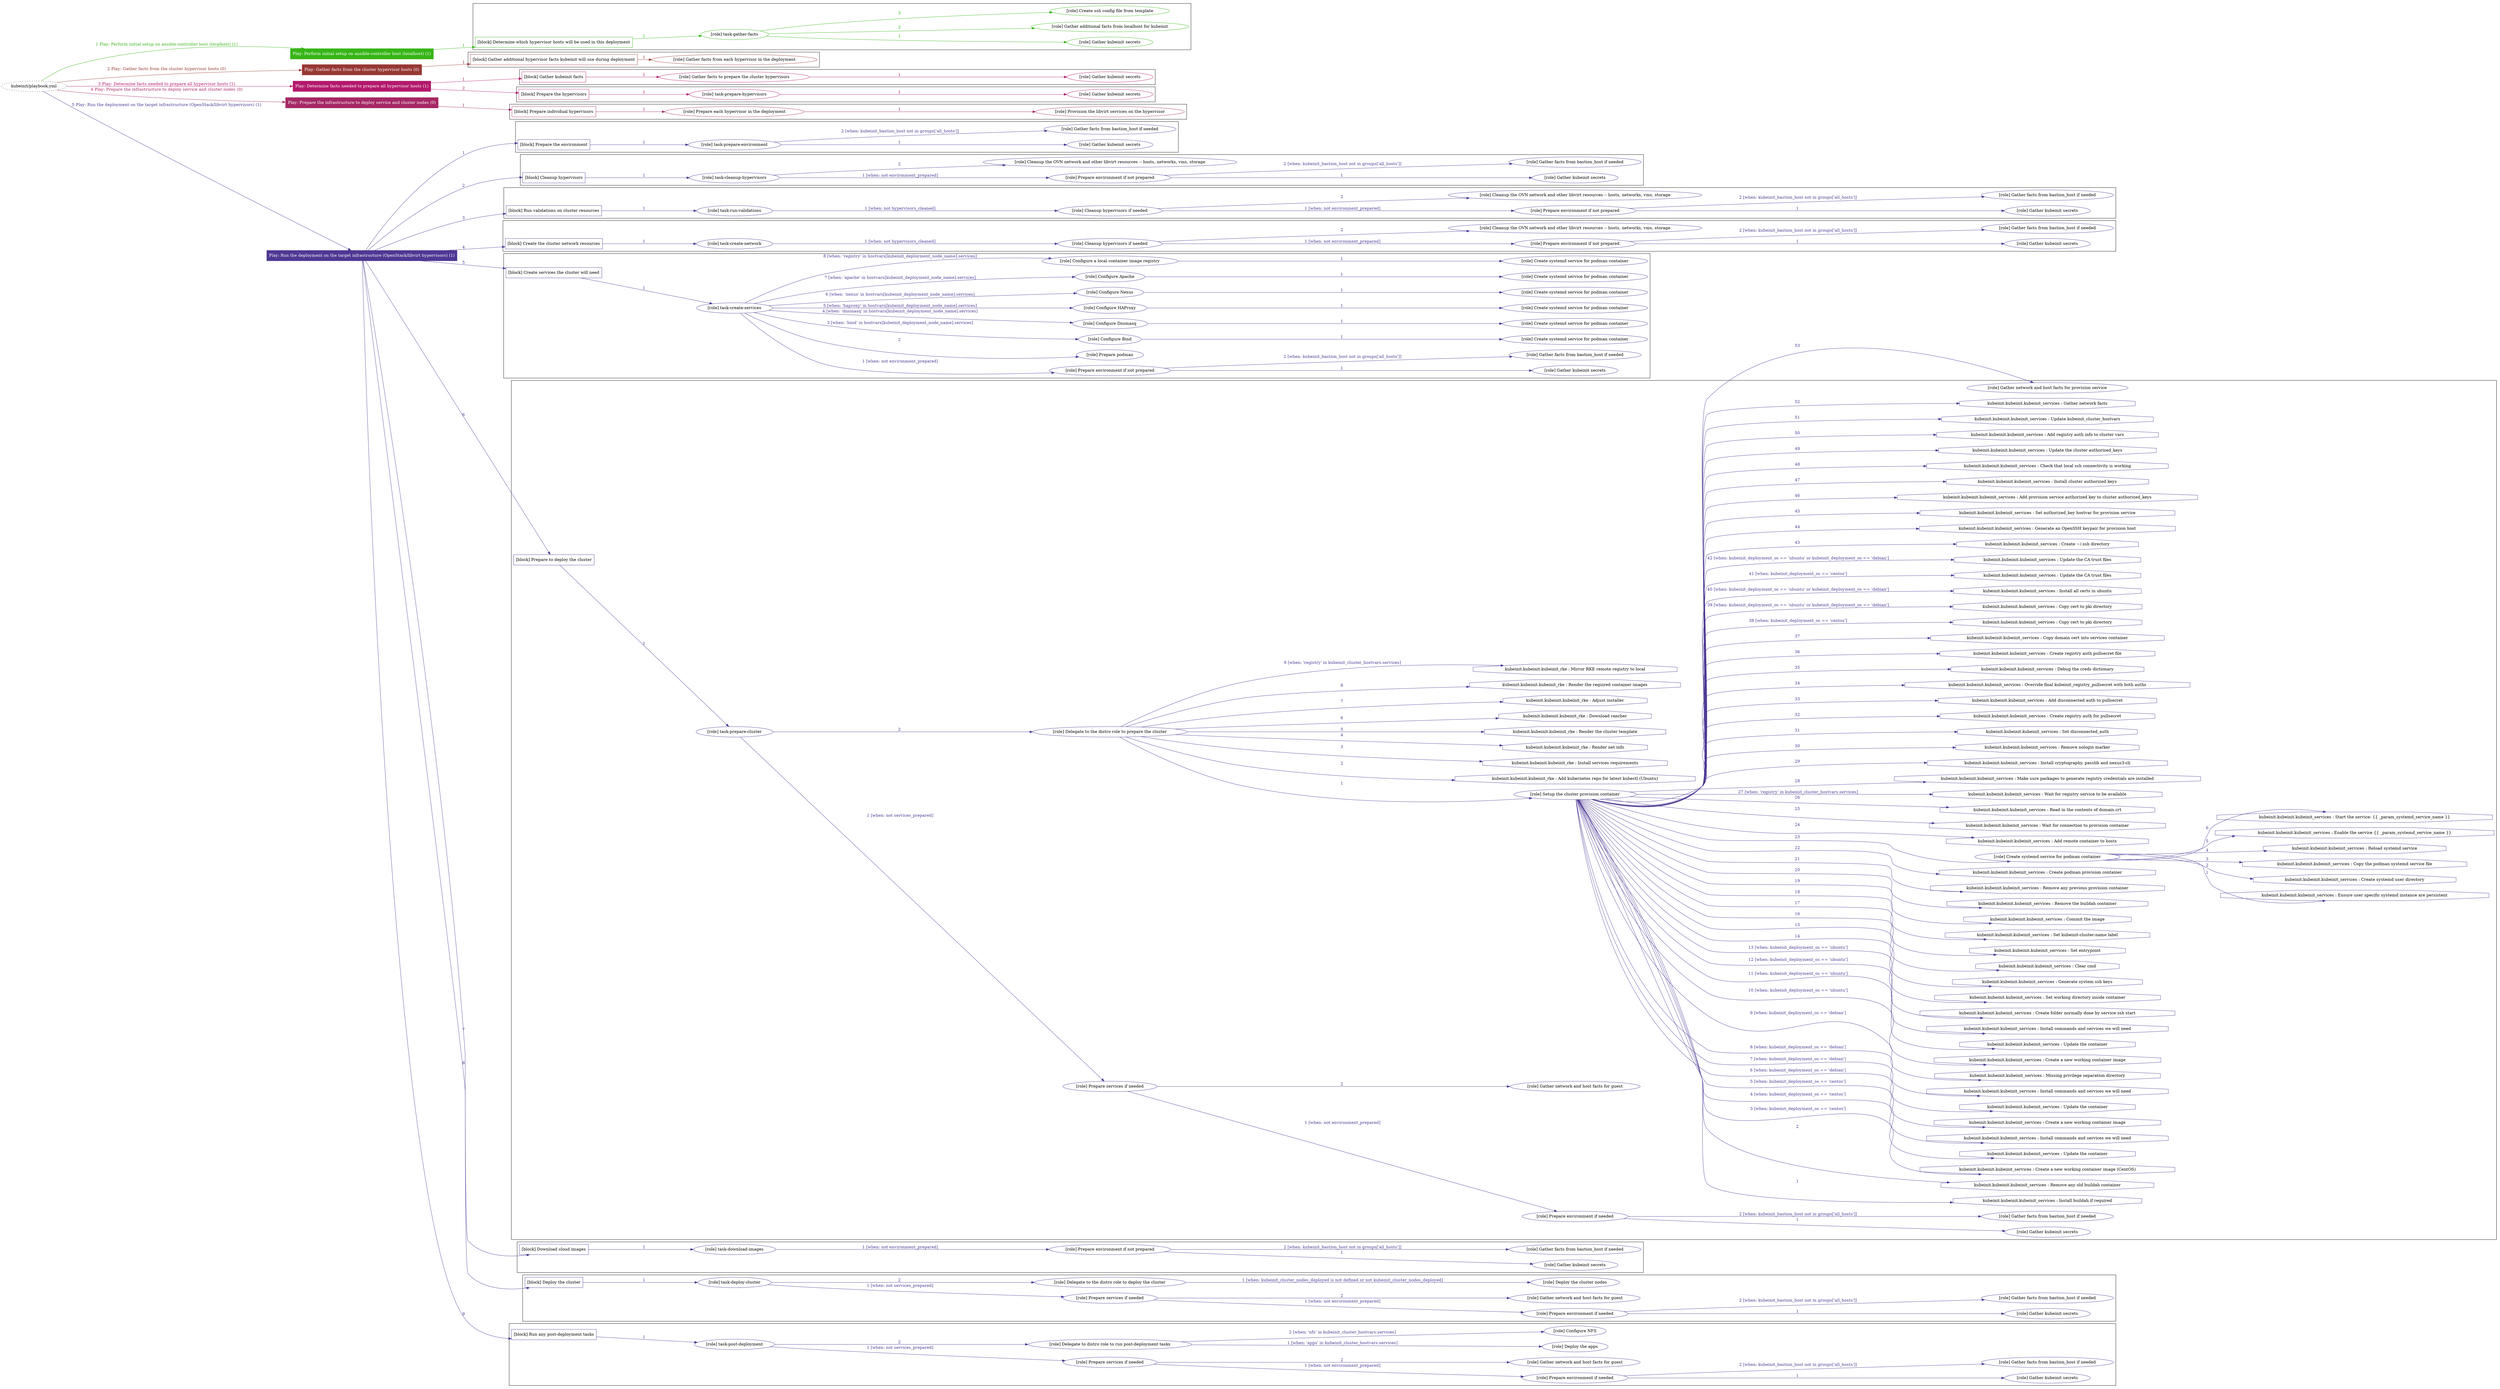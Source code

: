 digraph {
	graph [concentrate=true ordering=in rankdir=LR ratio=fill]
	edge [esep=5 sep=10]
	"kubeinit/playbook.yml" [URL="/home/runner/work/kubeinit/kubeinit/kubeinit/playbook.yml" id=playbook_d7f92cf2 style=dotted]
	"kubeinit/playbook.yml" -> play_15c1c82d [label="1 Play: Perform initial setup on ansible-controller host (localhost) (1)" color="#36b517" fontcolor="#36b517" id=edge_play_15c1c82d labeltooltip="1 Play: Perform initial setup on ansible-controller host (localhost) (1)" tooltip="1 Play: Perform initial setup on ansible-controller host (localhost) (1)"]
	subgraph "Play: Perform initial setup on ansible-controller host (localhost) (1)" {
		play_15c1c82d [label="Play: Perform initial setup on ansible-controller host (localhost) (1)" URL="/home/runner/work/kubeinit/kubeinit/kubeinit/playbook.yml" color="#36b517" fontcolor="#ffffff" id=play_15c1c82d shape=box style=filled tooltip=localhost]
		play_15c1c82d -> block_bde80750 [label=1 color="#36b517" fontcolor="#36b517" id=edge_block_bde80750 labeltooltip=1 tooltip=1]
		subgraph cluster_block_bde80750 {
			block_bde80750 [label="[block] Determine which hypervisor hosts will be used in this deployment" URL="/home/runner/work/kubeinit/kubeinit/kubeinit/playbook.yml" color="#36b517" id=block_bde80750 labeltooltip="Determine which hypervisor hosts will be used in this deployment" shape=box tooltip="Determine which hypervisor hosts will be used in this deployment"]
			block_bde80750 -> role_16d240ca [label="1 " color="#36b517" fontcolor="#36b517" id=edge_role_16d240ca labeltooltip="1 " tooltip="1 "]
			subgraph "task-gather-facts" {
				role_16d240ca [label="[role] task-gather-facts" URL="/home/runner/work/kubeinit/kubeinit/kubeinit/playbook.yml" color="#36b517" id=role_16d240ca tooltip="task-gather-facts"]
				role_16d240ca -> role_4cc13ed9 [label="1 " color="#36b517" fontcolor="#36b517" id=edge_role_4cc13ed9 labeltooltip="1 " tooltip="1 "]
				subgraph "Gather kubeinit secrets" {
					role_4cc13ed9 [label="[role] Gather kubeinit secrets" URL="/home/runner/.ansible/collections/ansible_collections/kubeinit/kubeinit/roles/kubeinit_prepare/tasks/build_hypervisors_group.yml" color="#36b517" id=role_4cc13ed9 tooltip="Gather kubeinit secrets"]
				}
				role_16d240ca -> role_cd0fc3d9 [label="2 " color="#36b517" fontcolor="#36b517" id=edge_role_cd0fc3d9 labeltooltip="2 " tooltip="2 "]
				subgraph "Gather additional facts from localhost for kubeinit" {
					role_cd0fc3d9 [label="[role] Gather additional facts from localhost for kubeinit" URL="/home/runner/.ansible/collections/ansible_collections/kubeinit/kubeinit/roles/kubeinit_prepare/tasks/build_hypervisors_group.yml" color="#36b517" id=role_cd0fc3d9 tooltip="Gather additional facts from localhost for kubeinit"]
				}
				role_16d240ca -> role_3e322ecd [label="3 " color="#36b517" fontcolor="#36b517" id=edge_role_3e322ecd labeltooltip="3 " tooltip="3 "]
				subgraph "Create ssh config file from template" {
					role_3e322ecd [label="[role] Create ssh config file from template" URL="/home/runner/.ansible/collections/ansible_collections/kubeinit/kubeinit/roles/kubeinit_prepare/tasks/build_hypervisors_group.yml" color="#36b517" id=role_3e322ecd tooltip="Create ssh config file from template"]
				}
			}
		}
	}
	"kubeinit/playbook.yml" -> play_dbe224ba [label="2 Play: Gather facts from the cluster hypervisor hosts (0)" color="#973835" fontcolor="#973835" id=edge_play_dbe224ba labeltooltip="2 Play: Gather facts from the cluster hypervisor hosts (0)" tooltip="2 Play: Gather facts from the cluster hypervisor hosts (0)"]
	subgraph "Play: Gather facts from the cluster hypervisor hosts (0)" {
		play_dbe224ba [label="Play: Gather facts from the cluster hypervisor hosts (0)" URL="/home/runner/work/kubeinit/kubeinit/kubeinit/playbook.yml" color="#973835" fontcolor="#ffffff" id=play_dbe224ba shape=box style=filled tooltip="Play: Gather facts from the cluster hypervisor hosts (0)"]
		play_dbe224ba -> block_f67aabd2 [label=1 color="#973835" fontcolor="#973835" id=edge_block_f67aabd2 labeltooltip=1 tooltip=1]
		subgraph cluster_block_f67aabd2 {
			block_f67aabd2 [label="[block] Gather additional hypervisor facts kubeinit will use during deployment" URL="/home/runner/work/kubeinit/kubeinit/kubeinit/playbook.yml" color="#973835" id=block_f67aabd2 labeltooltip="Gather additional hypervisor facts kubeinit will use during deployment" shape=box tooltip="Gather additional hypervisor facts kubeinit will use during deployment"]
			block_f67aabd2 -> role_b66f0fd1 [label="1 " color="#973835" fontcolor="#973835" id=edge_role_b66f0fd1 labeltooltip="1 " tooltip="1 "]
			subgraph "Gather facts from each hypervisor in the deployment" {
				role_b66f0fd1 [label="[role] Gather facts from each hypervisor in the deployment" URL="/home/runner/work/kubeinit/kubeinit/kubeinit/playbook.yml" color="#973835" id=role_b66f0fd1 tooltip="Gather facts from each hypervisor in the deployment"]
			}
		}
	}
	"kubeinit/playbook.yml" -> play_ee2ef32d [label="3 Play: Determine facts needed to prepare all hypervisor hosts (1)" color="#b3196c" fontcolor="#b3196c" id=edge_play_ee2ef32d labeltooltip="3 Play: Determine facts needed to prepare all hypervisor hosts (1)" tooltip="3 Play: Determine facts needed to prepare all hypervisor hosts (1)"]
	subgraph "Play: Determine facts needed to prepare all hypervisor hosts (1)" {
		play_ee2ef32d [label="Play: Determine facts needed to prepare all hypervisor hosts (1)" URL="/home/runner/work/kubeinit/kubeinit/kubeinit/playbook.yml" color="#b3196c" fontcolor="#ffffff" id=play_ee2ef32d shape=box style=filled tooltip=localhost]
		play_ee2ef32d -> block_4d72a913 [label=1 color="#b3196c" fontcolor="#b3196c" id=edge_block_4d72a913 labeltooltip=1 tooltip=1]
		subgraph cluster_block_4d72a913 {
			block_4d72a913 [label="[block] Gather kubeinit facts" URL="/home/runner/work/kubeinit/kubeinit/kubeinit/playbook.yml" color="#b3196c" id=block_4d72a913 labeltooltip="Gather kubeinit facts" shape=box tooltip="Gather kubeinit facts"]
			block_4d72a913 -> role_6edcc8b7 [label="1 " color="#b3196c" fontcolor="#b3196c" id=edge_role_6edcc8b7 labeltooltip="1 " tooltip="1 "]
			subgraph "Gather facts to prepare the cluster hypervisors" {
				role_6edcc8b7 [label="[role] Gather facts to prepare the cluster hypervisors" URL="/home/runner/work/kubeinit/kubeinit/kubeinit/playbook.yml" color="#b3196c" id=role_6edcc8b7 tooltip="Gather facts to prepare the cluster hypervisors"]
				role_6edcc8b7 -> role_c4690c0e [label="1 " color="#b3196c" fontcolor="#b3196c" id=edge_role_c4690c0e labeltooltip="1 " tooltip="1 "]
				subgraph "Gather kubeinit secrets" {
					role_c4690c0e [label="[role] Gather kubeinit secrets" URL="/home/runner/.ansible/collections/ansible_collections/kubeinit/kubeinit/roles/kubeinit_prepare/tasks/gather_kubeinit_facts.yml" color="#b3196c" id=role_c4690c0e tooltip="Gather kubeinit secrets"]
				}
			}
		}
		play_ee2ef32d -> block_ddc30e4d [label=2 color="#b3196c" fontcolor="#b3196c" id=edge_block_ddc30e4d labeltooltip=2 tooltip=2]
		subgraph cluster_block_ddc30e4d {
			block_ddc30e4d [label="[block] Prepare the hypervisors" URL="/home/runner/work/kubeinit/kubeinit/kubeinit/playbook.yml" color="#b3196c" id=block_ddc30e4d labeltooltip="Prepare the hypervisors" shape=box tooltip="Prepare the hypervisors"]
			block_ddc30e4d -> role_1b6c8d50 [label="1 " color="#b3196c" fontcolor="#b3196c" id=edge_role_1b6c8d50 labeltooltip="1 " tooltip="1 "]
			subgraph "task-prepare-hypervisors" {
				role_1b6c8d50 [label="[role] task-prepare-hypervisors" URL="/home/runner/work/kubeinit/kubeinit/kubeinit/playbook.yml" color="#b3196c" id=role_1b6c8d50 tooltip="task-prepare-hypervisors"]
				role_1b6c8d50 -> role_e8c02670 [label="1 " color="#b3196c" fontcolor="#b3196c" id=edge_role_e8c02670 labeltooltip="1 " tooltip="1 "]
				subgraph "Gather kubeinit secrets" {
					role_e8c02670 [label="[role] Gather kubeinit secrets" URL="/home/runner/.ansible/collections/ansible_collections/kubeinit/kubeinit/roles/kubeinit_prepare/tasks/gather_kubeinit_facts.yml" color="#b3196c" id=role_e8c02670 tooltip="Gather kubeinit secrets"]
				}
			}
		}
	}
	"kubeinit/playbook.yml" -> play_831130be [label="4 Play: Prepare the infrastructure to deploy service and cluster nodes (0)" color="#a52765" fontcolor="#a52765" id=edge_play_831130be labeltooltip="4 Play: Prepare the infrastructure to deploy service and cluster nodes (0)" tooltip="4 Play: Prepare the infrastructure to deploy service and cluster nodes (0)"]
	subgraph "Play: Prepare the infrastructure to deploy service and cluster nodes (0)" {
		play_831130be [label="Play: Prepare the infrastructure to deploy service and cluster nodes (0)" URL="/home/runner/work/kubeinit/kubeinit/kubeinit/playbook.yml" color="#a52765" fontcolor="#ffffff" id=play_831130be shape=box style=filled tooltip="Play: Prepare the infrastructure to deploy service and cluster nodes (0)"]
		play_831130be -> block_bca584b4 [label=1 color="#a52765" fontcolor="#a52765" id=edge_block_bca584b4 labeltooltip=1 tooltip=1]
		subgraph cluster_block_bca584b4 {
			block_bca584b4 [label="[block] Prepare individual hypervisors" URL="/home/runner/work/kubeinit/kubeinit/kubeinit/playbook.yml" color="#a52765" id=block_bca584b4 labeltooltip="Prepare individual hypervisors" shape=box tooltip="Prepare individual hypervisors"]
			block_bca584b4 -> role_16125d67 [label="1 " color="#a52765" fontcolor="#a52765" id=edge_role_16125d67 labeltooltip="1 " tooltip="1 "]
			subgraph "Prepare each hypervisor in the deployment" {
				role_16125d67 [label="[role] Prepare each hypervisor in the deployment" URL="/home/runner/work/kubeinit/kubeinit/kubeinit/playbook.yml" color="#a52765" id=role_16125d67 tooltip="Prepare each hypervisor in the deployment"]
				role_16125d67 -> role_51a041f6 [label="1 " color="#a52765" fontcolor="#a52765" id=edge_role_51a041f6 labeltooltip="1 " tooltip="1 "]
				subgraph "Provision the libvirt services on the hypervisor" {
					role_51a041f6 [label="[role] Provision the libvirt services on the hypervisor" URL="/home/runner/.ansible/collections/ansible_collections/kubeinit/kubeinit/roles/kubeinit_prepare/tasks/prepare_hypervisor.yml" color="#a52765" id=role_51a041f6 tooltip="Provision the libvirt services on the hypervisor"]
				}
			}
		}
	}
	"kubeinit/playbook.yml" -> play_b30f1317 [label="5 Play: Run the deployment on the target infrastructure (OpenStack/libvirt hypervisors) (1)" color="#4e3894" fontcolor="#4e3894" id=edge_play_b30f1317 labeltooltip="5 Play: Run the deployment on the target infrastructure (OpenStack/libvirt hypervisors) (1)" tooltip="5 Play: Run the deployment on the target infrastructure (OpenStack/libvirt hypervisors) (1)"]
	subgraph "Play: Run the deployment on the target infrastructure (OpenStack/libvirt hypervisors) (1)" {
		play_b30f1317 [label="Play: Run the deployment on the target infrastructure (OpenStack/libvirt hypervisors) (1)" URL="/home/runner/work/kubeinit/kubeinit/kubeinit/playbook.yml" color="#4e3894" fontcolor="#ffffff" id=play_b30f1317 shape=box style=filled tooltip=localhost]
		play_b30f1317 -> block_f74c29c6 [label=1 color="#4e3894" fontcolor="#4e3894" id=edge_block_f74c29c6 labeltooltip=1 tooltip=1]
		subgraph cluster_block_f74c29c6 {
			block_f74c29c6 [label="[block] Prepare the environment" URL="/home/runner/work/kubeinit/kubeinit/kubeinit/playbook.yml" color="#4e3894" id=block_f74c29c6 labeltooltip="Prepare the environment" shape=box tooltip="Prepare the environment"]
			block_f74c29c6 -> role_26cfb20a [label="1 " color="#4e3894" fontcolor="#4e3894" id=edge_role_26cfb20a labeltooltip="1 " tooltip="1 "]
			subgraph "task-prepare-environment" {
				role_26cfb20a [label="[role] task-prepare-environment" URL="/home/runner/work/kubeinit/kubeinit/kubeinit/playbook.yml" color="#4e3894" id=role_26cfb20a tooltip="task-prepare-environment"]
				role_26cfb20a -> role_4af28510 [label="1 " color="#4e3894" fontcolor="#4e3894" id=edge_role_4af28510 labeltooltip="1 " tooltip="1 "]
				subgraph "Gather kubeinit secrets" {
					role_4af28510 [label="[role] Gather kubeinit secrets" URL="/home/runner/.ansible/collections/ansible_collections/kubeinit/kubeinit/roles/kubeinit_prepare/tasks/gather_kubeinit_facts.yml" color="#4e3894" id=role_4af28510 tooltip="Gather kubeinit secrets"]
				}
				role_26cfb20a -> role_1c4319ed [label="2 [when: kubeinit_bastion_host not in groups['all_hosts']]" color="#4e3894" fontcolor="#4e3894" id=edge_role_1c4319ed labeltooltip="2 [when: kubeinit_bastion_host not in groups['all_hosts']]" tooltip="2 [when: kubeinit_bastion_host not in groups['all_hosts']]"]
				subgraph "Gather facts from bastion_host if needed" {
					role_1c4319ed [label="[role] Gather facts from bastion_host if needed" URL="/home/runner/.ansible/collections/ansible_collections/kubeinit/kubeinit/roles/kubeinit_prepare/tasks/main.yml" color="#4e3894" id=role_1c4319ed tooltip="Gather facts from bastion_host if needed"]
				}
			}
		}
		play_b30f1317 -> block_de213a2c [label=2 color="#4e3894" fontcolor="#4e3894" id=edge_block_de213a2c labeltooltip=2 tooltip=2]
		subgraph cluster_block_de213a2c {
			block_de213a2c [label="[block] Cleanup hypervisors" URL="/home/runner/work/kubeinit/kubeinit/kubeinit/playbook.yml" color="#4e3894" id=block_de213a2c labeltooltip="Cleanup hypervisors" shape=box tooltip="Cleanup hypervisors"]
			block_de213a2c -> role_5580d4a1 [label="1 " color="#4e3894" fontcolor="#4e3894" id=edge_role_5580d4a1 labeltooltip="1 " tooltip="1 "]
			subgraph "task-cleanup-hypervisors" {
				role_5580d4a1 [label="[role] task-cleanup-hypervisors" URL="/home/runner/work/kubeinit/kubeinit/kubeinit/playbook.yml" color="#4e3894" id=role_5580d4a1 tooltip="task-cleanup-hypervisors"]
				role_5580d4a1 -> role_7ea252a7 [label="1 [when: not environment_prepared]" color="#4e3894" fontcolor="#4e3894" id=edge_role_7ea252a7 labeltooltip="1 [when: not environment_prepared]" tooltip="1 [when: not environment_prepared]"]
				subgraph "Prepare environment if not prepared" {
					role_7ea252a7 [label="[role] Prepare environment if not prepared" URL="/home/runner/.ansible/collections/ansible_collections/kubeinit/kubeinit/roles/kubeinit_libvirt/tasks/cleanup_hypervisors.yml" color="#4e3894" id=role_7ea252a7 tooltip="Prepare environment if not prepared"]
					role_7ea252a7 -> role_332631d1 [label="1 " color="#4e3894" fontcolor="#4e3894" id=edge_role_332631d1 labeltooltip="1 " tooltip="1 "]
					subgraph "Gather kubeinit secrets" {
						role_332631d1 [label="[role] Gather kubeinit secrets" URL="/home/runner/.ansible/collections/ansible_collections/kubeinit/kubeinit/roles/kubeinit_prepare/tasks/gather_kubeinit_facts.yml" color="#4e3894" id=role_332631d1 tooltip="Gather kubeinit secrets"]
					}
					role_7ea252a7 -> role_b19964b1 [label="2 [when: kubeinit_bastion_host not in groups['all_hosts']]" color="#4e3894" fontcolor="#4e3894" id=edge_role_b19964b1 labeltooltip="2 [when: kubeinit_bastion_host not in groups['all_hosts']]" tooltip="2 [when: kubeinit_bastion_host not in groups['all_hosts']]"]
					subgraph "Gather facts from bastion_host if needed" {
						role_b19964b1 [label="[role] Gather facts from bastion_host if needed" URL="/home/runner/.ansible/collections/ansible_collections/kubeinit/kubeinit/roles/kubeinit_prepare/tasks/main.yml" color="#4e3894" id=role_b19964b1 tooltip="Gather facts from bastion_host if needed"]
					}
				}
				role_5580d4a1 -> role_c3dcf0b0 [label="2 " color="#4e3894" fontcolor="#4e3894" id=edge_role_c3dcf0b0 labeltooltip="2 " tooltip="2 "]
				subgraph "Cleanup the OVN network and other libvirt resources -- hosts, networks, vms, storage" {
					role_c3dcf0b0 [label="[role] Cleanup the OVN network and other libvirt resources -- hosts, networks, vms, storage" URL="/home/runner/.ansible/collections/ansible_collections/kubeinit/kubeinit/roles/kubeinit_libvirt/tasks/cleanup_hypervisors.yml" color="#4e3894" id=role_c3dcf0b0 tooltip="Cleanup the OVN network and other libvirt resources -- hosts, networks, vms, storage"]
				}
			}
		}
		play_b30f1317 -> block_74e0be0b [label=3 color="#4e3894" fontcolor="#4e3894" id=edge_block_74e0be0b labeltooltip=3 tooltip=3]
		subgraph cluster_block_74e0be0b {
			block_74e0be0b [label="[block] Run validations on cluster resources" URL="/home/runner/work/kubeinit/kubeinit/kubeinit/playbook.yml" color="#4e3894" id=block_74e0be0b labeltooltip="Run validations on cluster resources" shape=box tooltip="Run validations on cluster resources"]
			block_74e0be0b -> role_f81df3dc [label="1 " color="#4e3894" fontcolor="#4e3894" id=edge_role_f81df3dc labeltooltip="1 " tooltip="1 "]
			subgraph "task-run-validations" {
				role_f81df3dc [label="[role] task-run-validations" URL="/home/runner/work/kubeinit/kubeinit/kubeinit/playbook.yml" color="#4e3894" id=role_f81df3dc tooltip="task-run-validations"]
				role_f81df3dc -> role_7b9c848f [label="1 [when: not hypervisors_cleaned]" color="#4e3894" fontcolor="#4e3894" id=edge_role_7b9c848f labeltooltip="1 [when: not hypervisors_cleaned]" tooltip="1 [when: not hypervisors_cleaned]"]
				subgraph "Cleanup hypervisors if needed" {
					role_7b9c848f [label="[role] Cleanup hypervisors if needed" URL="/home/runner/.ansible/collections/ansible_collections/kubeinit/kubeinit/roles/kubeinit_validations/tasks/main.yml" color="#4e3894" id=role_7b9c848f tooltip="Cleanup hypervisors if needed"]
					role_7b9c848f -> role_94d10e65 [label="1 [when: not environment_prepared]" color="#4e3894" fontcolor="#4e3894" id=edge_role_94d10e65 labeltooltip="1 [when: not environment_prepared]" tooltip="1 [when: not environment_prepared]"]
					subgraph "Prepare environment if not prepared" {
						role_94d10e65 [label="[role] Prepare environment if not prepared" URL="/home/runner/.ansible/collections/ansible_collections/kubeinit/kubeinit/roles/kubeinit_libvirt/tasks/cleanup_hypervisors.yml" color="#4e3894" id=role_94d10e65 tooltip="Prepare environment if not prepared"]
						role_94d10e65 -> role_944c0636 [label="1 " color="#4e3894" fontcolor="#4e3894" id=edge_role_944c0636 labeltooltip="1 " tooltip="1 "]
						subgraph "Gather kubeinit secrets" {
							role_944c0636 [label="[role] Gather kubeinit secrets" URL="/home/runner/.ansible/collections/ansible_collections/kubeinit/kubeinit/roles/kubeinit_prepare/tasks/gather_kubeinit_facts.yml" color="#4e3894" id=role_944c0636 tooltip="Gather kubeinit secrets"]
						}
						role_94d10e65 -> role_56176a57 [label="2 [when: kubeinit_bastion_host not in groups['all_hosts']]" color="#4e3894" fontcolor="#4e3894" id=edge_role_56176a57 labeltooltip="2 [when: kubeinit_bastion_host not in groups['all_hosts']]" tooltip="2 [when: kubeinit_bastion_host not in groups['all_hosts']]"]
						subgraph "Gather facts from bastion_host if needed" {
							role_56176a57 [label="[role] Gather facts from bastion_host if needed" URL="/home/runner/.ansible/collections/ansible_collections/kubeinit/kubeinit/roles/kubeinit_prepare/tasks/main.yml" color="#4e3894" id=role_56176a57 tooltip="Gather facts from bastion_host if needed"]
						}
					}
					role_7b9c848f -> role_571a7e91 [label="2 " color="#4e3894" fontcolor="#4e3894" id=edge_role_571a7e91 labeltooltip="2 " tooltip="2 "]
					subgraph "Cleanup the OVN network and other libvirt resources -- hosts, networks, vms, storage" {
						role_571a7e91 [label="[role] Cleanup the OVN network and other libvirt resources -- hosts, networks, vms, storage" URL="/home/runner/.ansible/collections/ansible_collections/kubeinit/kubeinit/roles/kubeinit_libvirt/tasks/cleanup_hypervisors.yml" color="#4e3894" id=role_571a7e91 tooltip="Cleanup the OVN network and other libvirt resources -- hosts, networks, vms, storage"]
					}
				}
			}
		}
		play_b30f1317 -> block_50cc2263 [label=4 color="#4e3894" fontcolor="#4e3894" id=edge_block_50cc2263 labeltooltip=4 tooltip=4]
		subgraph cluster_block_50cc2263 {
			block_50cc2263 [label="[block] Create the cluster network resources" URL="/home/runner/work/kubeinit/kubeinit/kubeinit/playbook.yml" color="#4e3894" id=block_50cc2263 labeltooltip="Create the cluster network resources" shape=box tooltip="Create the cluster network resources"]
			block_50cc2263 -> role_d75ddc23 [label="1 " color="#4e3894" fontcolor="#4e3894" id=edge_role_d75ddc23 labeltooltip="1 " tooltip="1 "]
			subgraph "task-create-network" {
				role_d75ddc23 [label="[role] task-create-network" URL="/home/runner/work/kubeinit/kubeinit/kubeinit/playbook.yml" color="#4e3894" id=role_d75ddc23 tooltip="task-create-network"]
				role_d75ddc23 -> role_cc51ab66 [label="1 [when: not hypervisors_cleaned]" color="#4e3894" fontcolor="#4e3894" id=edge_role_cc51ab66 labeltooltip="1 [when: not hypervisors_cleaned]" tooltip="1 [when: not hypervisors_cleaned]"]
				subgraph "Cleanup hypervisors if needed" {
					role_cc51ab66 [label="[role] Cleanup hypervisors if needed" URL="/home/runner/.ansible/collections/ansible_collections/kubeinit/kubeinit/roles/kubeinit_libvirt/tasks/create_network.yml" color="#4e3894" id=role_cc51ab66 tooltip="Cleanup hypervisors if needed"]
					role_cc51ab66 -> role_79ed6b4f [label="1 [when: not environment_prepared]" color="#4e3894" fontcolor="#4e3894" id=edge_role_79ed6b4f labeltooltip="1 [when: not environment_prepared]" tooltip="1 [when: not environment_prepared]"]
					subgraph "Prepare environment if not prepared" {
						role_79ed6b4f [label="[role] Prepare environment if not prepared" URL="/home/runner/.ansible/collections/ansible_collections/kubeinit/kubeinit/roles/kubeinit_libvirt/tasks/cleanup_hypervisors.yml" color="#4e3894" id=role_79ed6b4f tooltip="Prepare environment if not prepared"]
						role_79ed6b4f -> role_70c408dd [label="1 " color="#4e3894" fontcolor="#4e3894" id=edge_role_70c408dd labeltooltip="1 " tooltip="1 "]
						subgraph "Gather kubeinit secrets" {
							role_70c408dd [label="[role] Gather kubeinit secrets" URL="/home/runner/.ansible/collections/ansible_collections/kubeinit/kubeinit/roles/kubeinit_prepare/tasks/gather_kubeinit_facts.yml" color="#4e3894" id=role_70c408dd tooltip="Gather kubeinit secrets"]
						}
						role_79ed6b4f -> role_3a235cda [label="2 [when: kubeinit_bastion_host not in groups['all_hosts']]" color="#4e3894" fontcolor="#4e3894" id=edge_role_3a235cda labeltooltip="2 [when: kubeinit_bastion_host not in groups['all_hosts']]" tooltip="2 [when: kubeinit_bastion_host not in groups['all_hosts']]"]
						subgraph "Gather facts from bastion_host if needed" {
							role_3a235cda [label="[role] Gather facts from bastion_host if needed" URL="/home/runner/.ansible/collections/ansible_collections/kubeinit/kubeinit/roles/kubeinit_prepare/tasks/main.yml" color="#4e3894" id=role_3a235cda tooltip="Gather facts from bastion_host if needed"]
						}
					}
					role_cc51ab66 -> role_21a3c77c [label="2 " color="#4e3894" fontcolor="#4e3894" id=edge_role_21a3c77c labeltooltip="2 " tooltip="2 "]
					subgraph "Cleanup the OVN network and other libvirt resources -- hosts, networks, vms, storage" {
						role_21a3c77c [label="[role] Cleanup the OVN network and other libvirt resources -- hosts, networks, vms, storage" URL="/home/runner/.ansible/collections/ansible_collections/kubeinit/kubeinit/roles/kubeinit_libvirt/tasks/cleanup_hypervisors.yml" color="#4e3894" id=role_21a3c77c tooltip="Cleanup the OVN network and other libvirt resources -- hosts, networks, vms, storage"]
					}
				}
			}
		}
		play_b30f1317 -> block_f1ca0205 [label=5 color="#4e3894" fontcolor="#4e3894" id=edge_block_f1ca0205 labeltooltip=5 tooltip=5]
		subgraph cluster_block_f1ca0205 {
			block_f1ca0205 [label="[block] Create services the cluster will need" URL="/home/runner/work/kubeinit/kubeinit/kubeinit/playbook.yml" color="#4e3894" id=block_f1ca0205 labeltooltip="Create services the cluster will need" shape=box tooltip="Create services the cluster will need"]
			block_f1ca0205 -> role_3600c0b7 [label="1 " color="#4e3894" fontcolor="#4e3894" id=edge_role_3600c0b7 labeltooltip="1 " tooltip="1 "]
			subgraph "task-create-services" {
				role_3600c0b7 [label="[role] task-create-services" URL="/home/runner/work/kubeinit/kubeinit/kubeinit/playbook.yml" color="#4e3894" id=role_3600c0b7 tooltip="task-create-services"]
				role_3600c0b7 -> role_aeb67d90 [label="1 [when: not environment_prepared]" color="#4e3894" fontcolor="#4e3894" id=edge_role_aeb67d90 labeltooltip="1 [when: not environment_prepared]" tooltip="1 [when: not environment_prepared]"]
				subgraph "Prepare environment if not prepared" {
					role_aeb67d90 [label="[role] Prepare environment if not prepared" URL="/home/runner/.ansible/collections/ansible_collections/kubeinit/kubeinit/roles/kubeinit_services/tasks/main.yml" color="#4e3894" id=role_aeb67d90 tooltip="Prepare environment if not prepared"]
					role_aeb67d90 -> role_1f556ca6 [label="1 " color="#4e3894" fontcolor="#4e3894" id=edge_role_1f556ca6 labeltooltip="1 " tooltip="1 "]
					subgraph "Gather kubeinit secrets" {
						role_1f556ca6 [label="[role] Gather kubeinit secrets" URL="/home/runner/.ansible/collections/ansible_collections/kubeinit/kubeinit/roles/kubeinit_prepare/tasks/gather_kubeinit_facts.yml" color="#4e3894" id=role_1f556ca6 tooltip="Gather kubeinit secrets"]
					}
					role_aeb67d90 -> role_88515b05 [label="2 [when: kubeinit_bastion_host not in groups['all_hosts']]" color="#4e3894" fontcolor="#4e3894" id=edge_role_88515b05 labeltooltip="2 [when: kubeinit_bastion_host not in groups['all_hosts']]" tooltip="2 [when: kubeinit_bastion_host not in groups['all_hosts']]"]
					subgraph "Gather facts from bastion_host if needed" {
						role_88515b05 [label="[role] Gather facts from bastion_host if needed" URL="/home/runner/.ansible/collections/ansible_collections/kubeinit/kubeinit/roles/kubeinit_prepare/tasks/main.yml" color="#4e3894" id=role_88515b05 tooltip="Gather facts from bastion_host if needed"]
					}
				}
				role_3600c0b7 -> role_f67919c0 [label="2 " color="#4e3894" fontcolor="#4e3894" id=edge_role_f67919c0 labeltooltip="2 " tooltip="2 "]
				subgraph "Prepare podman" {
					role_f67919c0 [label="[role] Prepare podman" URL="/home/runner/.ansible/collections/ansible_collections/kubeinit/kubeinit/roles/kubeinit_services/tasks/00_create_service_pod.yml" color="#4e3894" id=role_f67919c0 tooltip="Prepare podman"]
				}
				role_3600c0b7 -> role_6f6ef721 [label="3 [when: 'bind' in hostvars[kubeinit_deployment_node_name].services]" color="#4e3894" fontcolor="#4e3894" id=edge_role_6f6ef721 labeltooltip="3 [when: 'bind' in hostvars[kubeinit_deployment_node_name].services]" tooltip="3 [when: 'bind' in hostvars[kubeinit_deployment_node_name].services]"]
				subgraph "Configure Bind" {
					role_6f6ef721 [label="[role] Configure Bind" URL="/home/runner/.ansible/collections/ansible_collections/kubeinit/kubeinit/roles/kubeinit_services/tasks/start_services_containers.yml" color="#4e3894" id=role_6f6ef721 tooltip="Configure Bind"]
					role_6f6ef721 -> role_747369f7 [label="1 " color="#4e3894" fontcolor="#4e3894" id=edge_role_747369f7 labeltooltip="1 " tooltip="1 "]
					subgraph "Create systemd service for podman container" {
						role_747369f7 [label="[role] Create systemd service for podman container" URL="/home/runner/.ansible/collections/ansible_collections/kubeinit/kubeinit/roles/kubeinit_bind/tasks/main.yml" color="#4e3894" id=role_747369f7 tooltip="Create systemd service for podman container"]
					}
				}
				role_3600c0b7 -> role_43fb03bc [label="4 [when: 'dnsmasq' in hostvars[kubeinit_deployment_node_name].services]" color="#4e3894" fontcolor="#4e3894" id=edge_role_43fb03bc labeltooltip="4 [when: 'dnsmasq' in hostvars[kubeinit_deployment_node_name].services]" tooltip="4 [when: 'dnsmasq' in hostvars[kubeinit_deployment_node_name].services]"]
				subgraph "Configure Dnsmasq" {
					role_43fb03bc [label="[role] Configure Dnsmasq" URL="/home/runner/.ansible/collections/ansible_collections/kubeinit/kubeinit/roles/kubeinit_services/tasks/start_services_containers.yml" color="#4e3894" id=role_43fb03bc tooltip="Configure Dnsmasq"]
					role_43fb03bc -> role_e3a19fad [label="1 " color="#4e3894" fontcolor="#4e3894" id=edge_role_e3a19fad labeltooltip="1 " tooltip="1 "]
					subgraph "Create systemd service for podman container" {
						role_e3a19fad [label="[role] Create systemd service for podman container" URL="/home/runner/.ansible/collections/ansible_collections/kubeinit/kubeinit/roles/kubeinit_dnsmasq/tasks/main.yml" color="#4e3894" id=role_e3a19fad tooltip="Create systemd service for podman container"]
					}
				}
				role_3600c0b7 -> role_3b33abad [label="5 [when: 'haproxy' in hostvars[kubeinit_deployment_node_name].services]" color="#4e3894" fontcolor="#4e3894" id=edge_role_3b33abad labeltooltip="5 [when: 'haproxy' in hostvars[kubeinit_deployment_node_name].services]" tooltip="5 [when: 'haproxy' in hostvars[kubeinit_deployment_node_name].services]"]
				subgraph "Configure HAProxy" {
					role_3b33abad [label="[role] Configure HAProxy" URL="/home/runner/.ansible/collections/ansible_collections/kubeinit/kubeinit/roles/kubeinit_services/tasks/start_services_containers.yml" color="#4e3894" id=role_3b33abad tooltip="Configure HAProxy"]
					role_3b33abad -> role_f9d8e018 [label="1 " color="#4e3894" fontcolor="#4e3894" id=edge_role_f9d8e018 labeltooltip="1 " tooltip="1 "]
					subgraph "Create systemd service for podman container" {
						role_f9d8e018 [label="[role] Create systemd service for podman container" URL="/home/runner/.ansible/collections/ansible_collections/kubeinit/kubeinit/roles/kubeinit_haproxy/tasks/main.yml" color="#4e3894" id=role_f9d8e018 tooltip="Create systemd service for podman container"]
					}
				}
				role_3600c0b7 -> role_4b29baa5 [label="6 [when: 'nexus' in hostvars[kubeinit_deployment_node_name].services]" color="#4e3894" fontcolor="#4e3894" id=edge_role_4b29baa5 labeltooltip="6 [when: 'nexus' in hostvars[kubeinit_deployment_node_name].services]" tooltip="6 [when: 'nexus' in hostvars[kubeinit_deployment_node_name].services]"]
				subgraph "Configure Nexus" {
					role_4b29baa5 [label="[role] Configure Nexus" URL="/home/runner/.ansible/collections/ansible_collections/kubeinit/kubeinit/roles/kubeinit_services/tasks/start_services_containers.yml" color="#4e3894" id=role_4b29baa5 tooltip="Configure Nexus"]
					role_4b29baa5 -> role_888966a4 [label="1 " color="#4e3894" fontcolor="#4e3894" id=edge_role_888966a4 labeltooltip="1 " tooltip="1 "]
					subgraph "Create systemd service for podman container" {
						role_888966a4 [label="[role] Create systemd service for podman container" URL="/home/runner/.ansible/collections/ansible_collections/kubeinit/kubeinit/roles/kubeinit_nexus/tasks/main.yml" color="#4e3894" id=role_888966a4 tooltip="Create systemd service for podman container"]
					}
				}
				role_3600c0b7 -> role_b35860e9 [label="7 [when: 'apache' in hostvars[kubeinit_deployment_node_name].services]" color="#4e3894" fontcolor="#4e3894" id=edge_role_b35860e9 labeltooltip="7 [when: 'apache' in hostvars[kubeinit_deployment_node_name].services]" tooltip="7 [when: 'apache' in hostvars[kubeinit_deployment_node_name].services]"]
				subgraph "Configure Apache" {
					role_b35860e9 [label="[role] Configure Apache" URL="/home/runner/.ansible/collections/ansible_collections/kubeinit/kubeinit/roles/kubeinit_services/tasks/start_services_containers.yml" color="#4e3894" id=role_b35860e9 tooltip="Configure Apache"]
					role_b35860e9 -> role_2e02a5d9 [label="1 " color="#4e3894" fontcolor="#4e3894" id=edge_role_2e02a5d9 labeltooltip="1 " tooltip="1 "]
					subgraph "Create systemd service for podman container" {
						role_2e02a5d9 [label="[role] Create systemd service for podman container" URL="/home/runner/.ansible/collections/ansible_collections/kubeinit/kubeinit/roles/kubeinit_apache/tasks/main.yml" color="#4e3894" id=role_2e02a5d9 tooltip="Create systemd service for podman container"]
					}
				}
				role_3600c0b7 -> role_a3035ceb [label="8 [when: 'registry' in hostvars[kubeinit_deployment_node_name].services]" color="#4e3894" fontcolor="#4e3894" id=edge_role_a3035ceb labeltooltip="8 [when: 'registry' in hostvars[kubeinit_deployment_node_name].services]" tooltip="8 [when: 'registry' in hostvars[kubeinit_deployment_node_name].services]"]
				subgraph "Configure a local container image registry" {
					role_a3035ceb [label="[role] Configure a local container image registry" URL="/home/runner/.ansible/collections/ansible_collections/kubeinit/kubeinit/roles/kubeinit_services/tasks/start_services_containers.yml" color="#4e3894" id=role_a3035ceb tooltip="Configure a local container image registry"]
					role_a3035ceb -> role_3761620f [label="1 " color="#4e3894" fontcolor="#4e3894" id=edge_role_3761620f labeltooltip="1 " tooltip="1 "]
					subgraph "Create systemd service for podman container" {
						role_3761620f [label="[role] Create systemd service for podman container" URL="/home/runner/.ansible/collections/ansible_collections/kubeinit/kubeinit/roles/kubeinit_registry/tasks/main.yml" color="#4e3894" id=role_3761620f tooltip="Create systemd service for podman container"]
					}
				}
			}
		}
		play_b30f1317 -> block_0af02f7a [label=6 color="#4e3894" fontcolor="#4e3894" id=edge_block_0af02f7a labeltooltip=6 tooltip=6]
		subgraph cluster_block_0af02f7a {
			block_0af02f7a [label="[block] Prepare to deploy the cluster" URL="/home/runner/work/kubeinit/kubeinit/kubeinit/playbook.yml" color="#4e3894" id=block_0af02f7a labeltooltip="Prepare to deploy the cluster" shape=box tooltip="Prepare to deploy the cluster"]
			block_0af02f7a -> role_b74a8fa0 [label="1 " color="#4e3894" fontcolor="#4e3894" id=edge_role_b74a8fa0 labeltooltip="1 " tooltip="1 "]
			subgraph "task-prepare-cluster" {
				role_b74a8fa0 [label="[role] task-prepare-cluster" URL="/home/runner/work/kubeinit/kubeinit/kubeinit/playbook.yml" color="#4e3894" id=role_b74a8fa0 tooltip="task-prepare-cluster"]
				role_b74a8fa0 -> role_b22ad8a1 [label="1 [when: not services_prepared]" color="#4e3894" fontcolor="#4e3894" id=edge_role_b22ad8a1 labeltooltip="1 [when: not services_prepared]" tooltip="1 [when: not services_prepared]"]
				subgraph "Prepare services if needed" {
					role_b22ad8a1 [label="[role] Prepare services if needed" URL="/home/runner/.ansible/collections/ansible_collections/kubeinit/kubeinit/roles/kubeinit_prepare/tasks/prepare_cluster.yml" color="#4e3894" id=role_b22ad8a1 tooltip="Prepare services if needed"]
					role_b22ad8a1 -> role_ff5afa02 [label="1 [when: not environment_prepared]" color="#4e3894" fontcolor="#4e3894" id=edge_role_ff5afa02 labeltooltip="1 [when: not environment_prepared]" tooltip="1 [when: not environment_prepared]"]
					subgraph "Prepare environment if needed" {
						role_ff5afa02 [label="[role] Prepare environment if needed" URL="/home/runner/.ansible/collections/ansible_collections/kubeinit/kubeinit/roles/kubeinit_services/tasks/prepare_services.yml" color="#4e3894" id=role_ff5afa02 tooltip="Prepare environment if needed"]
						role_ff5afa02 -> role_0efe9ef2 [label="1 " color="#4e3894" fontcolor="#4e3894" id=edge_role_0efe9ef2 labeltooltip="1 " tooltip="1 "]
						subgraph "Gather kubeinit secrets" {
							role_0efe9ef2 [label="[role] Gather kubeinit secrets" URL="/home/runner/.ansible/collections/ansible_collections/kubeinit/kubeinit/roles/kubeinit_prepare/tasks/gather_kubeinit_facts.yml" color="#4e3894" id=role_0efe9ef2 tooltip="Gather kubeinit secrets"]
						}
						role_ff5afa02 -> role_8d286b9b [label="2 [when: kubeinit_bastion_host not in groups['all_hosts']]" color="#4e3894" fontcolor="#4e3894" id=edge_role_8d286b9b labeltooltip="2 [when: kubeinit_bastion_host not in groups['all_hosts']]" tooltip="2 [when: kubeinit_bastion_host not in groups['all_hosts']]"]
						subgraph "Gather facts from bastion_host if needed" {
							role_8d286b9b [label="[role] Gather facts from bastion_host if needed" URL="/home/runner/.ansible/collections/ansible_collections/kubeinit/kubeinit/roles/kubeinit_prepare/tasks/main.yml" color="#4e3894" id=role_8d286b9b tooltip="Gather facts from bastion_host if needed"]
						}
					}
					role_b22ad8a1 -> role_512c34e9 [label="2 " color="#4e3894" fontcolor="#4e3894" id=edge_role_512c34e9 labeltooltip="2 " tooltip="2 "]
					subgraph "Gather network and host facts for guest" {
						role_512c34e9 [label="[role] Gather network and host facts for guest" URL="/home/runner/.ansible/collections/ansible_collections/kubeinit/kubeinit/roles/kubeinit_services/tasks/prepare_services.yml" color="#4e3894" id=role_512c34e9 tooltip="Gather network and host facts for guest"]
					}
				}
				role_b74a8fa0 -> role_903b4a92 [label="2 " color="#4e3894" fontcolor="#4e3894" id=edge_role_903b4a92 labeltooltip="2 " tooltip="2 "]
				subgraph "Delegate to the distro role to prepare the cluster" {
					role_903b4a92 [label="[role] Delegate to the distro role to prepare the cluster" URL="/home/runner/.ansible/collections/ansible_collections/kubeinit/kubeinit/roles/kubeinit_prepare/tasks/prepare_cluster.yml" color="#4e3894" id=role_903b4a92 tooltip="Delegate to the distro role to prepare the cluster"]
					role_903b4a92 -> role_8406dc33 [label="1 " color="#4e3894" fontcolor="#4e3894" id=edge_role_8406dc33 labeltooltip="1 " tooltip="1 "]
					subgraph "Setup the cluster provision container" {
						role_8406dc33 [label="[role] Setup the cluster provision container" URL="/home/runner/.ansible/collections/ansible_collections/kubeinit/kubeinit/roles/kubeinit_rke/tasks/prepare_cluster.yml" color="#4e3894" id=role_8406dc33 tooltip="Setup the cluster provision container"]
						task_7d1b7d9f [label="kubeinit.kubeinit.kubeinit_services : Install buildah if required" URL="/home/runner/.ansible/collections/ansible_collections/kubeinit/kubeinit/roles/kubeinit_services/tasks/create_provision_container.yml" color="#4e3894" id=task_7d1b7d9f shape=octagon tooltip="kubeinit.kubeinit.kubeinit_services : Install buildah if required"]
						role_8406dc33 -> task_7d1b7d9f [label="1 " color="#4e3894" fontcolor="#4e3894" id=edge_task_7d1b7d9f labeltooltip="1 " tooltip="1 "]
						task_4c0d8d8d [label="kubeinit.kubeinit.kubeinit_services : Remove any old buildah container" URL="/home/runner/.ansible/collections/ansible_collections/kubeinit/kubeinit/roles/kubeinit_services/tasks/create_provision_container.yml" color="#4e3894" id=task_4c0d8d8d shape=octagon tooltip="kubeinit.kubeinit.kubeinit_services : Remove any old buildah container"]
						role_8406dc33 -> task_4c0d8d8d [label="2 " color="#4e3894" fontcolor="#4e3894" id=edge_task_4c0d8d8d labeltooltip="2 " tooltip="2 "]
						task_a35162e0 [label="kubeinit.kubeinit.kubeinit_services : Create a new working container image (CentOS)" URL="/home/runner/.ansible/collections/ansible_collections/kubeinit/kubeinit/roles/kubeinit_services/tasks/create_provision_container.yml" color="#4e3894" id=task_a35162e0 shape=octagon tooltip="kubeinit.kubeinit.kubeinit_services : Create a new working container image (CentOS)"]
						role_8406dc33 -> task_a35162e0 [label="3 [when: kubeinit_deployment_os == 'centos']" color="#4e3894" fontcolor="#4e3894" id=edge_task_a35162e0 labeltooltip="3 [when: kubeinit_deployment_os == 'centos']" tooltip="3 [when: kubeinit_deployment_os == 'centos']"]
						task_15485a1e [label="kubeinit.kubeinit.kubeinit_services : Update the container" URL="/home/runner/.ansible/collections/ansible_collections/kubeinit/kubeinit/roles/kubeinit_services/tasks/create_provision_container.yml" color="#4e3894" id=task_15485a1e shape=octagon tooltip="kubeinit.kubeinit.kubeinit_services : Update the container"]
						role_8406dc33 -> task_15485a1e [label="4 [when: kubeinit_deployment_os == 'centos']" color="#4e3894" fontcolor="#4e3894" id=edge_task_15485a1e labeltooltip="4 [when: kubeinit_deployment_os == 'centos']" tooltip="4 [when: kubeinit_deployment_os == 'centos']"]
						task_27b2bfd1 [label="kubeinit.kubeinit.kubeinit_services : Install commands and services we will need" URL="/home/runner/.ansible/collections/ansible_collections/kubeinit/kubeinit/roles/kubeinit_services/tasks/create_provision_container.yml" color="#4e3894" id=task_27b2bfd1 shape=octagon tooltip="kubeinit.kubeinit.kubeinit_services : Install commands and services we will need"]
						role_8406dc33 -> task_27b2bfd1 [label="5 [when: kubeinit_deployment_os == 'centos']" color="#4e3894" fontcolor="#4e3894" id=edge_task_27b2bfd1 labeltooltip="5 [when: kubeinit_deployment_os == 'centos']" tooltip="5 [when: kubeinit_deployment_os == 'centos']"]
						task_d7630827 [label="kubeinit.kubeinit.kubeinit_services : Create a new working container image" URL="/home/runner/.ansible/collections/ansible_collections/kubeinit/kubeinit/roles/kubeinit_services/tasks/create_provision_container.yml" color="#4e3894" id=task_d7630827 shape=octagon tooltip="kubeinit.kubeinit.kubeinit_services : Create a new working container image"]
						role_8406dc33 -> task_d7630827 [label="6 [when: kubeinit_deployment_os == 'debian']" color="#4e3894" fontcolor="#4e3894" id=edge_task_d7630827 labeltooltip="6 [when: kubeinit_deployment_os == 'debian']" tooltip="6 [when: kubeinit_deployment_os == 'debian']"]
						task_1d982468 [label="kubeinit.kubeinit.kubeinit_services : Update the container" URL="/home/runner/.ansible/collections/ansible_collections/kubeinit/kubeinit/roles/kubeinit_services/tasks/create_provision_container.yml" color="#4e3894" id=task_1d982468 shape=octagon tooltip="kubeinit.kubeinit.kubeinit_services : Update the container"]
						role_8406dc33 -> task_1d982468 [label="7 [when: kubeinit_deployment_os == 'debian']" color="#4e3894" fontcolor="#4e3894" id=edge_task_1d982468 labeltooltip="7 [when: kubeinit_deployment_os == 'debian']" tooltip="7 [when: kubeinit_deployment_os == 'debian']"]
						task_82af9c4f [label="kubeinit.kubeinit.kubeinit_services : Install commands and services we will need" URL="/home/runner/.ansible/collections/ansible_collections/kubeinit/kubeinit/roles/kubeinit_services/tasks/create_provision_container.yml" color="#4e3894" id=task_82af9c4f shape=octagon tooltip="kubeinit.kubeinit.kubeinit_services : Install commands and services we will need"]
						role_8406dc33 -> task_82af9c4f [label="8 [when: kubeinit_deployment_os == 'debian']" color="#4e3894" fontcolor="#4e3894" id=edge_task_82af9c4f labeltooltip="8 [when: kubeinit_deployment_os == 'debian']" tooltip="8 [when: kubeinit_deployment_os == 'debian']"]
						task_309b5cea [label="kubeinit.kubeinit.kubeinit_services : Missing privilege separation directory" URL="/home/runner/.ansible/collections/ansible_collections/kubeinit/kubeinit/roles/kubeinit_services/tasks/create_provision_container.yml" color="#4e3894" id=task_309b5cea shape=octagon tooltip="kubeinit.kubeinit.kubeinit_services : Missing privilege separation directory"]
						role_8406dc33 -> task_309b5cea [label="9 [when: kubeinit_deployment_os == 'debian']" color="#4e3894" fontcolor="#4e3894" id=edge_task_309b5cea labeltooltip="9 [when: kubeinit_deployment_os == 'debian']" tooltip="9 [when: kubeinit_deployment_os == 'debian']"]
						task_0c91d279 [label="kubeinit.kubeinit.kubeinit_services : Create a new working container image" URL="/home/runner/.ansible/collections/ansible_collections/kubeinit/kubeinit/roles/kubeinit_services/tasks/create_provision_container.yml" color="#4e3894" id=task_0c91d279 shape=octagon tooltip="kubeinit.kubeinit.kubeinit_services : Create a new working container image"]
						role_8406dc33 -> task_0c91d279 [label="10 [when: kubeinit_deployment_os == 'ubuntu']" color="#4e3894" fontcolor="#4e3894" id=edge_task_0c91d279 labeltooltip="10 [when: kubeinit_deployment_os == 'ubuntu']" tooltip="10 [when: kubeinit_deployment_os == 'ubuntu']"]
						task_afc7dce3 [label="kubeinit.kubeinit.kubeinit_services : Update the container" URL="/home/runner/.ansible/collections/ansible_collections/kubeinit/kubeinit/roles/kubeinit_services/tasks/create_provision_container.yml" color="#4e3894" id=task_afc7dce3 shape=octagon tooltip="kubeinit.kubeinit.kubeinit_services : Update the container"]
						role_8406dc33 -> task_afc7dce3 [label="11 [when: kubeinit_deployment_os == 'ubuntu']" color="#4e3894" fontcolor="#4e3894" id=edge_task_afc7dce3 labeltooltip="11 [when: kubeinit_deployment_os == 'ubuntu']" tooltip="11 [when: kubeinit_deployment_os == 'ubuntu']"]
						task_ee0ea6f7 [label="kubeinit.kubeinit.kubeinit_services : Install commands and services we will need" URL="/home/runner/.ansible/collections/ansible_collections/kubeinit/kubeinit/roles/kubeinit_services/tasks/create_provision_container.yml" color="#4e3894" id=task_ee0ea6f7 shape=octagon tooltip="kubeinit.kubeinit.kubeinit_services : Install commands and services we will need"]
						role_8406dc33 -> task_ee0ea6f7 [label="12 [when: kubeinit_deployment_os == 'ubuntu']" color="#4e3894" fontcolor="#4e3894" id=edge_task_ee0ea6f7 labeltooltip="12 [when: kubeinit_deployment_os == 'ubuntu']" tooltip="12 [when: kubeinit_deployment_os == 'ubuntu']"]
						task_c4083d79 [label="kubeinit.kubeinit.kubeinit_services : Create folder normally done by service ssh start" URL="/home/runner/.ansible/collections/ansible_collections/kubeinit/kubeinit/roles/kubeinit_services/tasks/create_provision_container.yml" color="#4e3894" id=task_c4083d79 shape=octagon tooltip="kubeinit.kubeinit.kubeinit_services : Create folder normally done by service ssh start"]
						role_8406dc33 -> task_c4083d79 [label="13 [when: kubeinit_deployment_os == 'ubuntu']" color="#4e3894" fontcolor="#4e3894" id=edge_task_c4083d79 labeltooltip="13 [when: kubeinit_deployment_os == 'ubuntu']" tooltip="13 [when: kubeinit_deployment_os == 'ubuntu']"]
						task_9ff0dff0 [label="kubeinit.kubeinit.kubeinit_services : Set working directory inside container" URL="/home/runner/.ansible/collections/ansible_collections/kubeinit/kubeinit/roles/kubeinit_services/tasks/create_provision_container.yml" color="#4e3894" id=task_9ff0dff0 shape=octagon tooltip="kubeinit.kubeinit.kubeinit_services : Set working directory inside container"]
						role_8406dc33 -> task_9ff0dff0 [label="14 " color="#4e3894" fontcolor="#4e3894" id=edge_task_9ff0dff0 labeltooltip="14 " tooltip="14 "]
						task_ff228ce8 [label="kubeinit.kubeinit.kubeinit_services : Generate system ssh keys" URL="/home/runner/.ansible/collections/ansible_collections/kubeinit/kubeinit/roles/kubeinit_services/tasks/create_provision_container.yml" color="#4e3894" id=task_ff228ce8 shape=octagon tooltip="kubeinit.kubeinit.kubeinit_services : Generate system ssh keys"]
						role_8406dc33 -> task_ff228ce8 [label="15 " color="#4e3894" fontcolor="#4e3894" id=edge_task_ff228ce8 labeltooltip="15 " tooltip="15 "]
						task_612314a6 [label="kubeinit.kubeinit.kubeinit_services : Clear cmd" URL="/home/runner/.ansible/collections/ansible_collections/kubeinit/kubeinit/roles/kubeinit_services/tasks/create_provision_container.yml" color="#4e3894" id=task_612314a6 shape=octagon tooltip="kubeinit.kubeinit.kubeinit_services : Clear cmd"]
						role_8406dc33 -> task_612314a6 [label="16 " color="#4e3894" fontcolor="#4e3894" id=edge_task_612314a6 labeltooltip="16 " tooltip="16 "]
						task_608faa64 [label="kubeinit.kubeinit.kubeinit_services : Set entrypoint" URL="/home/runner/.ansible/collections/ansible_collections/kubeinit/kubeinit/roles/kubeinit_services/tasks/create_provision_container.yml" color="#4e3894" id=task_608faa64 shape=octagon tooltip="kubeinit.kubeinit.kubeinit_services : Set entrypoint"]
						role_8406dc33 -> task_608faa64 [label="17 " color="#4e3894" fontcolor="#4e3894" id=edge_task_608faa64 labeltooltip="17 " tooltip="17 "]
						task_7bcaade1 [label="kubeinit.kubeinit.kubeinit_services : Set kubeinit-cluster-name label" URL="/home/runner/.ansible/collections/ansible_collections/kubeinit/kubeinit/roles/kubeinit_services/tasks/create_provision_container.yml" color="#4e3894" id=task_7bcaade1 shape=octagon tooltip="kubeinit.kubeinit.kubeinit_services : Set kubeinit-cluster-name label"]
						role_8406dc33 -> task_7bcaade1 [label="18 " color="#4e3894" fontcolor="#4e3894" id=edge_task_7bcaade1 labeltooltip="18 " tooltip="18 "]
						task_8d685781 [label="kubeinit.kubeinit.kubeinit_services : Commit the image" URL="/home/runner/.ansible/collections/ansible_collections/kubeinit/kubeinit/roles/kubeinit_services/tasks/create_provision_container.yml" color="#4e3894" id=task_8d685781 shape=octagon tooltip="kubeinit.kubeinit.kubeinit_services : Commit the image"]
						role_8406dc33 -> task_8d685781 [label="19 " color="#4e3894" fontcolor="#4e3894" id=edge_task_8d685781 labeltooltip="19 " tooltip="19 "]
						task_08b886f2 [label="kubeinit.kubeinit.kubeinit_services : Remove the buildah container" URL="/home/runner/.ansible/collections/ansible_collections/kubeinit/kubeinit/roles/kubeinit_services/tasks/create_provision_container.yml" color="#4e3894" id=task_08b886f2 shape=octagon tooltip="kubeinit.kubeinit.kubeinit_services : Remove the buildah container"]
						role_8406dc33 -> task_08b886f2 [label="20 " color="#4e3894" fontcolor="#4e3894" id=edge_task_08b886f2 labeltooltip="20 " tooltip="20 "]
						task_7fc881f9 [label="kubeinit.kubeinit.kubeinit_services : Remove any previous provision container" URL="/home/runner/.ansible/collections/ansible_collections/kubeinit/kubeinit/roles/kubeinit_services/tasks/create_provision_container.yml" color="#4e3894" id=task_7fc881f9 shape=octagon tooltip="kubeinit.kubeinit.kubeinit_services : Remove any previous provision container"]
						role_8406dc33 -> task_7fc881f9 [label="21 " color="#4e3894" fontcolor="#4e3894" id=edge_task_7fc881f9 labeltooltip="21 " tooltip="21 "]
						task_d9c3b59e [label="kubeinit.kubeinit.kubeinit_services : Create podman provision container" URL="/home/runner/.ansible/collections/ansible_collections/kubeinit/kubeinit/roles/kubeinit_services/tasks/create_provision_container.yml" color="#4e3894" id=task_d9c3b59e shape=octagon tooltip="kubeinit.kubeinit.kubeinit_services : Create podman provision container"]
						role_8406dc33 -> task_d9c3b59e [label="22 " color="#4e3894" fontcolor="#4e3894" id=edge_task_d9c3b59e labeltooltip="22 " tooltip="22 "]
						role_8406dc33 -> role_a4db152d [label="23 " color="#4e3894" fontcolor="#4e3894" id=edge_role_a4db152d labeltooltip="23 " tooltip="23 "]
						subgraph "Create systemd service for podman container" {
							role_a4db152d [label="[role] Create systemd service for podman container" URL="/home/runner/.ansible/collections/ansible_collections/kubeinit/kubeinit/roles/kubeinit_services/tasks/create_provision_container.yml" color="#4e3894" id=role_a4db152d tooltip="Create systemd service for podman container"]
							task_965f8adb [label="kubeinit.kubeinit.kubeinit_services : Ensure user specific systemd instance are persistent" URL="/home/runner/.ansible/collections/ansible_collections/kubeinit/kubeinit/roles/kubeinit_services/tasks/create_managed_service.yml" color="#4e3894" id=task_965f8adb shape=octagon tooltip="kubeinit.kubeinit.kubeinit_services : Ensure user specific systemd instance are persistent"]
							role_a4db152d -> task_965f8adb [label="1 " color="#4e3894" fontcolor="#4e3894" id=edge_task_965f8adb labeltooltip="1 " tooltip="1 "]
							task_650cc353 [label="kubeinit.kubeinit.kubeinit_services : Create systemd user directory" URL="/home/runner/.ansible/collections/ansible_collections/kubeinit/kubeinit/roles/kubeinit_services/tasks/create_managed_service.yml" color="#4e3894" id=task_650cc353 shape=octagon tooltip="kubeinit.kubeinit.kubeinit_services : Create systemd user directory"]
							role_a4db152d -> task_650cc353 [label="2 " color="#4e3894" fontcolor="#4e3894" id=edge_task_650cc353 labeltooltip="2 " tooltip="2 "]
							task_4a3add72 [label="kubeinit.kubeinit.kubeinit_services : Copy the podman systemd service file" URL="/home/runner/.ansible/collections/ansible_collections/kubeinit/kubeinit/roles/kubeinit_services/tasks/create_managed_service.yml" color="#4e3894" id=task_4a3add72 shape=octagon tooltip="kubeinit.kubeinit.kubeinit_services : Copy the podman systemd service file"]
							role_a4db152d -> task_4a3add72 [label="3 " color="#4e3894" fontcolor="#4e3894" id=edge_task_4a3add72 labeltooltip="3 " tooltip="3 "]
							task_440230ef [label="kubeinit.kubeinit.kubeinit_services : Reload systemd service" URL="/home/runner/.ansible/collections/ansible_collections/kubeinit/kubeinit/roles/kubeinit_services/tasks/create_managed_service.yml" color="#4e3894" id=task_440230ef shape=octagon tooltip="kubeinit.kubeinit.kubeinit_services : Reload systemd service"]
							role_a4db152d -> task_440230ef [label="4 " color="#4e3894" fontcolor="#4e3894" id=edge_task_440230ef labeltooltip="4 " tooltip="4 "]
							task_9c3a7736 [label="kubeinit.kubeinit.kubeinit_services : Enable the service {{ _param_systemd_service_name }}" URL="/home/runner/.ansible/collections/ansible_collections/kubeinit/kubeinit/roles/kubeinit_services/tasks/create_managed_service.yml" color="#4e3894" id=task_9c3a7736 shape=octagon tooltip="kubeinit.kubeinit.kubeinit_services : Enable the service {{ _param_systemd_service_name }}"]
							role_a4db152d -> task_9c3a7736 [label="5 " color="#4e3894" fontcolor="#4e3894" id=edge_task_9c3a7736 labeltooltip="5 " tooltip="5 "]
							task_a6cd6a9e [label="kubeinit.kubeinit.kubeinit_services : Start the service: {{ _param_systemd_service_name }}" URL="/home/runner/.ansible/collections/ansible_collections/kubeinit/kubeinit/roles/kubeinit_services/tasks/create_managed_service.yml" color="#4e3894" id=task_a6cd6a9e shape=octagon tooltip="kubeinit.kubeinit.kubeinit_services : Start the service: {{ _param_systemd_service_name }}"]
							role_a4db152d -> task_a6cd6a9e [label="6 " color="#4e3894" fontcolor="#4e3894" id=edge_task_a6cd6a9e labeltooltip="6 " tooltip="6 "]
						}
						task_b60a7dd1 [label="kubeinit.kubeinit.kubeinit_services : Add remote container to hosts" URL="/home/runner/.ansible/collections/ansible_collections/kubeinit/kubeinit/roles/kubeinit_services/tasks/create_provision_container.yml" color="#4e3894" id=task_b60a7dd1 shape=octagon tooltip="kubeinit.kubeinit.kubeinit_services : Add remote container to hosts"]
						role_8406dc33 -> task_b60a7dd1 [label="24 " color="#4e3894" fontcolor="#4e3894" id=edge_task_b60a7dd1 labeltooltip="24 " tooltip="24 "]
						task_0b9d5d8a [label="kubeinit.kubeinit.kubeinit_services : Wait for connection to provision container" URL="/home/runner/.ansible/collections/ansible_collections/kubeinit/kubeinit/roles/kubeinit_services/tasks/create_provision_container.yml" color="#4e3894" id=task_0b9d5d8a shape=octagon tooltip="kubeinit.kubeinit.kubeinit_services : Wait for connection to provision container"]
						role_8406dc33 -> task_0b9d5d8a [label="25 " color="#4e3894" fontcolor="#4e3894" id=edge_task_0b9d5d8a labeltooltip="25 " tooltip="25 "]
						task_d1e9cb47 [label="kubeinit.kubeinit.kubeinit_services : Read in the contents of domain.crt" URL="/home/runner/.ansible/collections/ansible_collections/kubeinit/kubeinit/roles/kubeinit_services/tasks/create_provision_container.yml" color="#4e3894" id=task_d1e9cb47 shape=octagon tooltip="kubeinit.kubeinit.kubeinit_services : Read in the contents of domain.crt"]
						role_8406dc33 -> task_d1e9cb47 [label="26 " color="#4e3894" fontcolor="#4e3894" id=edge_task_d1e9cb47 labeltooltip="26 " tooltip="26 "]
						task_99a5d20f [label="kubeinit.kubeinit.kubeinit_services : Wait for registry service to be available" URL="/home/runner/.ansible/collections/ansible_collections/kubeinit/kubeinit/roles/kubeinit_services/tasks/create_provision_container.yml" color="#4e3894" id=task_99a5d20f shape=octagon tooltip="kubeinit.kubeinit.kubeinit_services : Wait for registry service to be available"]
						role_8406dc33 -> task_99a5d20f [label="27 [when: 'registry' in kubeinit_cluster_hostvars.services]" color="#4e3894" fontcolor="#4e3894" id=edge_task_99a5d20f labeltooltip="27 [when: 'registry' in kubeinit_cluster_hostvars.services]" tooltip="27 [when: 'registry' in kubeinit_cluster_hostvars.services]"]
						task_5259513c [label="kubeinit.kubeinit.kubeinit_services : Make sure packages to generate registry credentials are installed" URL="/home/runner/.ansible/collections/ansible_collections/kubeinit/kubeinit/roles/kubeinit_services/tasks/create_provision_container.yml" color="#4e3894" id=task_5259513c shape=octagon tooltip="kubeinit.kubeinit.kubeinit_services : Make sure packages to generate registry credentials are installed"]
						role_8406dc33 -> task_5259513c [label="28 " color="#4e3894" fontcolor="#4e3894" id=edge_task_5259513c labeltooltip="28 " tooltip="28 "]
						task_1a21f2ae [label="kubeinit.kubeinit.kubeinit_services : Install cryptography, passlib and nexus3-cli" URL="/home/runner/.ansible/collections/ansible_collections/kubeinit/kubeinit/roles/kubeinit_services/tasks/create_provision_container.yml" color="#4e3894" id=task_1a21f2ae shape=octagon tooltip="kubeinit.kubeinit.kubeinit_services : Install cryptography, passlib and nexus3-cli"]
						role_8406dc33 -> task_1a21f2ae [label="29 " color="#4e3894" fontcolor="#4e3894" id=edge_task_1a21f2ae labeltooltip="29 " tooltip="29 "]
						task_e7184722 [label="kubeinit.kubeinit.kubeinit_services : Remove nologin marker" URL="/home/runner/.ansible/collections/ansible_collections/kubeinit/kubeinit/roles/kubeinit_services/tasks/create_provision_container.yml" color="#4e3894" id=task_e7184722 shape=octagon tooltip="kubeinit.kubeinit.kubeinit_services : Remove nologin marker"]
						role_8406dc33 -> task_e7184722 [label="30 " color="#4e3894" fontcolor="#4e3894" id=edge_task_e7184722 labeltooltip="30 " tooltip="30 "]
						task_ceb64f02 [label="kubeinit.kubeinit.kubeinit_services : Set disconnected_auth" URL="/home/runner/.ansible/collections/ansible_collections/kubeinit/kubeinit/roles/kubeinit_services/tasks/create_provision_container.yml" color="#4e3894" id=task_ceb64f02 shape=octagon tooltip="kubeinit.kubeinit.kubeinit_services : Set disconnected_auth"]
						role_8406dc33 -> task_ceb64f02 [label="31 " color="#4e3894" fontcolor="#4e3894" id=edge_task_ceb64f02 labeltooltip="31 " tooltip="31 "]
						task_f412ac33 [label="kubeinit.kubeinit.kubeinit_services : Create registry auth for pullsecret" URL="/home/runner/.ansible/collections/ansible_collections/kubeinit/kubeinit/roles/kubeinit_services/tasks/create_provision_container.yml" color="#4e3894" id=task_f412ac33 shape=octagon tooltip="kubeinit.kubeinit.kubeinit_services : Create registry auth for pullsecret"]
						role_8406dc33 -> task_f412ac33 [label="32 " color="#4e3894" fontcolor="#4e3894" id=edge_task_f412ac33 labeltooltip="32 " tooltip="32 "]
						task_714997d7 [label="kubeinit.kubeinit.kubeinit_services : Add disconnected auth to pullsecret" URL="/home/runner/.ansible/collections/ansible_collections/kubeinit/kubeinit/roles/kubeinit_services/tasks/create_provision_container.yml" color="#4e3894" id=task_714997d7 shape=octagon tooltip="kubeinit.kubeinit.kubeinit_services : Add disconnected auth to pullsecret"]
						role_8406dc33 -> task_714997d7 [label="33 " color="#4e3894" fontcolor="#4e3894" id=edge_task_714997d7 labeltooltip="33 " tooltip="33 "]
						task_0ef8232f [label="kubeinit.kubeinit.kubeinit_services : Override final kubeinit_registry_pullsecret with both auths" URL="/home/runner/.ansible/collections/ansible_collections/kubeinit/kubeinit/roles/kubeinit_services/tasks/create_provision_container.yml" color="#4e3894" id=task_0ef8232f shape=octagon tooltip="kubeinit.kubeinit.kubeinit_services : Override final kubeinit_registry_pullsecret with both auths"]
						role_8406dc33 -> task_0ef8232f [label="34 " color="#4e3894" fontcolor="#4e3894" id=edge_task_0ef8232f labeltooltip="34 " tooltip="34 "]
						task_c48f1a96 [label="kubeinit.kubeinit.kubeinit_services : Debug the creds dictionary" URL="/home/runner/.ansible/collections/ansible_collections/kubeinit/kubeinit/roles/kubeinit_services/tasks/create_provision_container.yml" color="#4e3894" id=task_c48f1a96 shape=octagon tooltip="kubeinit.kubeinit.kubeinit_services : Debug the creds dictionary"]
						role_8406dc33 -> task_c48f1a96 [label="35 " color="#4e3894" fontcolor="#4e3894" id=edge_task_c48f1a96 labeltooltip="35 " tooltip="35 "]
						task_62c22513 [label="kubeinit.kubeinit.kubeinit_services : Create registry auth pullsecret file" URL="/home/runner/.ansible/collections/ansible_collections/kubeinit/kubeinit/roles/kubeinit_services/tasks/create_provision_container.yml" color="#4e3894" id=task_62c22513 shape=octagon tooltip="kubeinit.kubeinit.kubeinit_services : Create registry auth pullsecret file"]
						role_8406dc33 -> task_62c22513 [label="36 " color="#4e3894" fontcolor="#4e3894" id=edge_task_62c22513 labeltooltip="36 " tooltip="36 "]
						task_f765e5bd [label="kubeinit.kubeinit.kubeinit_services : Copy domain cert into services container" URL="/home/runner/.ansible/collections/ansible_collections/kubeinit/kubeinit/roles/kubeinit_services/tasks/create_provision_container.yml" color="#4e3894" id=task_f765e5bd shape=octagon tooltip="kubeinit.kubeinit.kubeinit_services : Copy domain cert into services container"]
						role_8406dc33 -> task_f765e5bd [label="37 " color="#4e3894" fontcolor="#4e3894" id=edge_task_f765e5bd labeltooltip="37 " tooltip="37 "]
						task_19774bf3 [label="kubeinit.kubeinit.kubeinit_services : Copy cert to pki directory" URL="/home/runner/.ansible/collections/ansible_collections/kubeinit/kubeinit/roles/kubeinit_services/tasks/create_provision_container.yml" color="#4e3894" id=task_19774bf3 shape=octagon tooltip="kubeinit.kubeinit.kubeinit_services : Copy cert to pki directory"]
						role_8406dc33 -> task_19774bf3 [label="38 [when: kubeinit_deployment_os == 'centos']" color="#4e3894" fontcolor="#4e3894" id=edge_task_19774bf3 labeltooltip="38 [when: kubeinit_deployment_os == 'centos']" tooltip="38 [when: kubeinit_deployment_os == 'centos']"]
						task_270209a7 [label="kubeinit.kubeinit.kubeinit_services : Copy cert to pki directory" URL="/home/runner/.ansible/collections/ansible_collections/kubeinit/kubeinit/roles/kubeinit_services/tasks/create_provision_container.yml" color="#4e3894" id=task_270209a7 shape=octagon tooltip="kubeinit.kubeinit.kubeinit_services : Copy cert to pki directory"]
						role_8406dc33 -> task_270209a7 [label="39 [when: kubeinit_deployment_os == 'ubuntu' or kubeinit_deployment_os == 'debian']" color="#4e3894" fontcolor="#4e3894" id=edge_task_270209a7 labeltooltip="39 [when: kubeinit_deployment_os == 'ubuntu' or kubeinit_deployment_os == 'debian']" tooltip="39 [when: kubeinit_deployment_os == 'ubuntu' or kubeinit_deployment_os == 'debian']"]
						task_6bb30efe [label="kubeinit.kubeinit.kubeinit_services : Install all certs in ubuntu" URL="/home/runner/.ansible/collections/ansible_collections/kubeinit/kubeinit/roles/kubeinit_services/tasks/create_provision_container.yml" color="#4e3894" id=task_6bb30efe shape=octagon tooltip="kubeinit.kubeinit.kubeinit_services : Install all certs in ubuntu"]
						role_8406dc33 -> task_6bb30efe [label="40 [when: kubeinit_deployment_os == 'ubuntu' or kubeinit_deployment_os == 'debian']" color="#4e3894" fontcolor="#4e3894" id=edge_task_6bb30efe labeltooltip="40 [when: kubeinit_deployment_os == 'ubuntu' or kubeinit_deployment_os == 'debian']" tooltip="40 [when: kubeinit_deployment_os == 'ubuntu' or kubeinit_deployment_os == 'debian']"]
						task_86b6129e [label="kubeinit.kubeinit.kubeinit_services : Update the CA trust files" URL="/home/runner/.ansible/collections/ansible_collections/kubeinit/kubeinit/roles/kubeinit_services/tasks/create_provision_container.yml" color="#4e3894" id=task_86b6129e shape=octagon tooltip="kubeinit.kubeinit.kubeinit_services : Update the CA trust files"]
						role_8406dc33 -> task_86b6129e [label="41 [when: kubeinit_deployment_os == 'centos']" color="#4e3894" fontcolor="#4e3894" id=edge_task_86b6129e labeltooltip="41 [when: kubeinit_deployment_os == 'centos']" tooltip="41 [when: kubeinit_deployment_os == 'centos']"]
						task_3ab9902e [label="kubeinit.kubeinit.kubeinit_services : Update the CA trust files" URL="/home/runner/.ansible/collections/ansible_collections/kubeinit/kubeinit/roles/kubeinit_services/tasks/create_provision_container.yml" color="#4e3894" id=task_3ab9902e shape=octagon tooltip="kubeinit.kubeinit.kubeinit_services : Update the CA trust files"]
						role_8406dc33 -> task_3ab9902e [label="42 [when: kubeinit_deployment_os == 'ubuntu' or kubeinit_deployment_os == 'debian']" color="#4e3894" fontcolor="#4e3894" id=edge_task_3ab9902e labeltooltip="42 [when: kubeinit_deployment_os == 'ubuntu' or kubeinit_deployment_os == 'debian']" tooltip="42 [when: kubeinit_deployment_os == 'ubuntu' or kubeinit_deployment_os == 'debian']"]
						task_cb5cf305 [label="kubeinit.kubeinit.kubeinit_services : Create ~/.ssh directory" URL="/home/runner/.ansible/collections/ansible_collections/kubeinit/kubeinit/roles/kubeinit_services/tasks/create_provision_container.yml" color="#4e3894" id=task_cb5cf305 shape=octagon tooltip="kubeinit.kubeinit.kubeinit_services : Create ~/.ssh directory"]
						role_8406dc33 -> task_cb5cf305 [label="43 " color="#4e3894" fontcolor="#4e3894" id=edge_task_cb5cf305 labeltooltip="43 " tooltip="43 "]
						task_7dff00a3 [label="kubeinit.kubeinit.kubeinit_services : Generate an OpenSSH keypair for provision host" URL="/home/runner/.ansible/collections/ansible_collections/kubeinit/kubeinit/roles/kubeinit_services/tasks/create_provision_container.yml" color="#4e3894" id=task_7dff00a3 shape=octagon tooltip="kubeinit.kubeinit.kubeinit_services : Generate an OpenSSH keypair for provision host"]
						role_8406dc33 -> task_7dff00a3 [label="44 " color="#4e3894" fontcolor="#4e3894" id=edge_task_7dff00a3 labeltooltip="44 " tooltip="44 "]
						task_1d4fc1cb [label="kubeinit.kubeinit.kubeinit_services : Set authorized_key hostvar for provision service" URL="/home/runner/.ansible/collections/ansible_collections/kubeinit/kubeinit/roles/kubeinit_services/tasks/create_provision_container.yml" color="#4e3894" id=task_1d4fc1cb shape=octagon tooltip="kubeinit.kubeinit.kubeinit_services : Set authorized_key hostvar for provision service"]
						role_8406dc33 -> task_1d4fc1cb [label="45 " color="#4e3894" fontcolor="#4e3894" id=edge_task_1d4fc1cb labeltooltip="45 " tooltip="45 "]
						task_56d78238 [label="kubeinit.kubeinit.kubeinit_services : Add provision service authorized key to cluster authorized_keys" URL="/home/runner/.ansible/collections/ansible_collections/kubeinit/kubeinit/roles/kubeinit_services/tasks/create_provision_container.yml" color="#4e3894" id=task_56d78238 shape=octagon tooltip="kubeinit.kubeinit.kubeinit_services : Add provision service authorized key to cluster authorized_keys"]
						role_8406dc33 -> task_56d78238 [label="46 " color="#4e3894" fontcolor="#4e3894" id=edge_task_56d78238 labeltooltip="46 " tooltip="46 "]
						task_79e001a0 [label="kubeinit.kubeinit.kubeinit_services : Install cluster authorized keys" URL="/home/runner/.ansible/collections/ansible_collections/kubeinit/kubeinit/roles/kubeinit_services/tasks/create_provision_container.yml" color="#4e3894" id=task_79e001a0 shape=octagon tooltip="kubeinit.kubeinit.kubeinit_services : Install cluster authorized keys"]
						role_8406dc33 -> task_79e001a0 [label="47 " color="#4e3894" fontcolor="#4e3894" id=edge_task_79e001a0 labeltooltip="47 " tooltip="47 "]
						task_263584d2 [label="kubeinit.kubeinit.kubeinit_services : Check that local ssh connectivity is working" URL="/home/runner/.ansible/collections/ansible_collections/kubeinit/kubeinit/roles/kubeinit_services/tasks/create_provision_container.yml" color="#4e3894" id=task_263584d2 shape=octagon tooltip="kubeinit.kubeinit.kubeinit_services : Check that local ssh connectivity is working"]
						role_8406dc33 -> task_263584d2 [label="48 " color="#4e3894" fontcolor="#4e3894" id=edge_task_263584d2 labeltooltip="48 " tooltip="48 "]
						task_63a7839b [label="kubeinit.kubeinit.kubeinit_services : Update the cluster authorized_keys" URL="/home/runner/.ansible/collections/ansible_collections/kubeinit/kubeinit/roles/kubeinit_services/tasks/create_provision_container.yml" color="#4e3894" id=task_63a7839b shape=octagon tooltip="kubeinit.kubeinit.kubeinit_services : Update the cluster authorized_keys"]
						role_8406dc33 -> task_63a7839b [label="49 " color="#4e3894" fontcolor="#4e3894" id=edge_task_63a7839b labeltooltip="49 " tooltip="49 "]
						task_b04b49ba [label="kubeinit.kubeinit.kubeinit_services : Add registry auth info to cluster vars" URL="/home/runner/.ansible/collections/ansible_collections/kubeinit/kubeinit/roles/kubeinit_services/tasks/create_provision_container.yml" color="#4e3894" id=task_b04b49ba shape=octagon tooltip="kubeinit.kubeinit.kubeinit_services : Add registry auth info to cluster vars"]
						role_8406dc33 -> task_b04b49ba [label="50 " color="#4e3894" fontcolor="#4e3894" id=edge_task_b04b49ba labeltooltip="50 " tooltip="50 "]
						task_fad129a5 [label="kubeinit.kubeinit.kubeinit_services : Update kubeinit_cluster_hostvars" URL="/home/runner/.ansible/collections/ansible_collections/kubeinit/kubeinit/roles/kubeinit_services/tasks/create_provision_container.yml" color="#4e3894" id=task_fad129a5 shape=octagon tooltip="kubeinit.kubeinit.kubeinit_services : Update kubeinit_cluster_hostvars"]
						role_8406dc33 -> task_fad129a5 [label="51 " color="#4e3894" fontcolor="#4e3894" id=edge_task_fad129a5 labeltooltip="51 " tooltip="51 "]
						task_3851c823 [label="kubeinit.kubeinit.kubeinit_services : Gather network facts" URL="/home/runner/.ansible/collections/ansible_collections/kubeinit/kubeinit/roles/kubeinit_services/tasks/create_provision_container.yml" color="#4e3894" id=task_3851c823 shape=octagon tooltip="kubeinit.kubeinit.kubeinit_services : Gather network facts"]
						role_8406dc33 -> task_3851c823 [label="52 " color="#4e3894" fontcolor="#4e3894" id=edge_task_3851c823 labeltooltip="52 " tooltip="52 "]
						role_8406dc33 -> role_efeb8709 [label="53 " color="#4e3894" fontcolor="#4e3894" id=edge_role_efeb8709 labeltooltip="53 " tooltip="53 "]
						subgraph "Gather network and host facts for provision service" {
							role_efeb8709 [label="[role] Gather network and host facts for provision service" URL="/home/runner/.ansible/collections/ansible_collections/kubeinit/kubeinit/roles/kubeinit_services/tasks/create_provision_container.yml" color="#4e3894" id=role_efeb8709 tooltip="Gather network and host facts for provision service"]
						}
					}
					task_7055d4a5 [label="kubeinit.kubeinit.kubeinit_rke : Add kubernetes repo for latest kubectl (Ubuntu)" URL="/home/runner/.ansible/collections/ansible_collections/kubeinit/kubeinit/roles/kubeinit_rke/tasks/prepare_cluster.yml" color="#4e3894" id=task_7055d4a5 shape=octagon tooltip="kubeinit.kubeinit.kubeinit_rke : Add kubernetes repo for latest kubectl (Ubuntu)"]
					role_903b4a92 -> task_7055d4a5 [label="2 " color="#4e3894" fontcolor="#4e3894" id=edge_task_7055d4a5 labeltooltip="2 " tooltip="2 "]
					task_11fab0c6 [label="kubeinit.kubeinit.kubeinit_rke : Install services requirements" URL="/home/runner/.ansible/collections/ansible_collections/kubeinit/kubeinit/roles/kubeinit_rke/tasks/prepare_cluster.yml" color="#4e3894" id=task_11fab0c6 shape=octagon tooltip="kubeinit.kubeinit.kubeinit_rke : Install services requirements"]
					role_903b4a92 -> task_11fab0c6 [label="3 " color="#4e3894" fontcolor="#4e3894" id=edge_task_11fab0c6 labeltooltip="3 " tooltip="3 "]
					task_50c36dfa [label="kubeinit.kubeinit.kubeinit_rke : Render net info" URL="/home/runner/.ansible/collections/ansible_collections/kubeinit/kubeinit/roles/kubeinit_rke/tasks/prepare_cluster.yml" color="#4e3894" id=task_50c36dfa shape=octagon tooltip="kubeinit.kubeinit.kubeinit_rke : Render net info"]
					role_903b4a92 -> task_50c36dfa [label="4 " color="#4e3894" fontcolor="#4e3894" id=edge_task_50c36dfa labeltooltip="4 " tooltip="4 "]
					task_2fb11996 [label="kubeinit.kubeinit.kubeinit_rke : Render the cluster template" URL="/home/runner/.ansible/collections/ansible_collections/kubeinit/kubeinit/roles/kubeinit_rke/tasks/prepare_cluster.yml" color="#4e3894" id=task_2fb11996 shape=octagon tooltip="kubeinit.kubeinit.kubeinit_rke : Render the cluster template"]
					role_903b4a92 -> task_2fb11996 [label="5 " color="#4e3894" fontcolor="#4e3894" id=edge_task_2fb11996 labeltooltip="5 " tooltip="5 "]
					task_8a1c9b50 [label="kubeinit.kubeinit.kubeinit_rke : Download rancher" URL="/home/runner/.ansible/collections/ansible_collections/kubeinit/kubeinit/roles/kubeinit_rke/tasks/prepare_cluster.yml" color="#4e3894" id=task_8a1c9b50 shape=octagon tooltip="kubeinit.kubeinit.kubeinit_rke : Download rancher"]
					role_903b4a92 -> task_8a1c9b50 [label="6 " color="#4e3894" fontcolor="#4e3894" id=edge_task_8a1c9b50 labeltooltip="6 " tooltip="6 "]
					task_d61aa4a4 [label="kubeinit.kubeinit.kubeinit_rke : Adjust installer" URL="/home/runner/.ansible/collections/ansible_collections/kubeinit/kubeinit/roles/kubeinit_rke/tasks/prepare_cluster.yml" color="#4e3894" id=task_d61aa4a4 shape=octagon tooltip="kubeinit.kubeinit.kubeinit_rke : Adjust installer"]
					role_903b4a92 -> task_d61aa4a4 [label="7 " color="#4e3894" fontcolor="#4e3894" id=edge_task_d61aa4a4 labeltooltip="7 " tooltip="7 "]
					task_1dc32818 [label="kubeinit.kubeinit.kubeinit_rke : Render the required container images" URL="/home/runner/.ansible/collections/ansible_collections/kubeinit/kubeinit/roles/kubeinit_rke/tasks/prepare_cluster.yml" color="#4e3894" id=task_1dc32818 shape=octagon tooltip="kubeinit.kubeinit.kubeinit_rke : Render the required container images"]
					role_903b4a92 -> task_1dc32818 [label="8 " color="#4e3894" fontcolor="#4e3894" id=edge_task_1dc32818 labeltooltip="8 " tooltip="8 "]
					task_2162a2a4 [label="kubeinit.kubeinit.kubeinit_rke : Mirror RKE remote registry to local" URL="/home/runner/.ansible/collections/ansible_collections/kubeinit/kubeinit/roles/kubeinit_rke/tasks/prepare_cluster.yml" color="#4e3894" id=task_2162a2a4 shape=octagon tooltip="kubeinit.kubeinit.kubeinit_rke : Mirror RKE remote registry to local"]
					role_903b4a92 -> task_2162a2a4 [label="9 [when: 'registry' in kubeinit_cluster_hostvars.services]" color="#4e3894" fontcolor="#4e3894" id=edge_task_2162a2a4 labeltooltip="9 [when: 'registry' in kubeinit_cluster_hostvars.services]" tooltip="9 [when: 'registry' in kubeinit_cluster_hostvars.services]"]
				}
			}
		}
		play_b30f1317 -> block_d191bab5 [label=7 color="#4e3894" fontcolor="#4e3894" id=edge_block_d191bab5 labeltooltip=7 tooltip=7]
		subgraph cluster_block_d191bab5 {
			block_d191bab5 [label="[block] Download cloud images" URL="/home/runner/work/kubeinit/kubeinit/kubeinit/playbook.yml" color="#4e3894" id=block_d191bab5 labeltooltip="Download cloud images" shape=box tooltip="Download cloud images"]
			block_d191bab5 -> role_5e10a3f7 [label="1 " color="#4e3894" fontcolor="#4e3894" id=edge_role_5e10a3f7 labeltooltip="1 " tooltip="1 "]
			subgraph "task-download-images" {
				role_5e10a3f7 [label="[role] task-download-images" URL="/home/runner/work/kubeinit/kubeinit/kubeinit/playbook.yml" color="#4e3894" id=role_5e10a3f7 tooltip="task-download-images"]
				role_5e10a3f7 -> role_b91f892b [label="1 [when: not environment_prepared]" color="#4e3894" fontcolor="#4e3894" id=edge_role_b91f892b labeltooltip="1 [when: not environment_prepared]" tooltip="1 [when: not environment_prepared]"]
				subgraph "Prepare environment if not prepared" {
					role_b91f892b [label="[role] Prepare environment if not prepared" URL="/home/runner/.ansible/collections/ansible_collections/kubeinit/kubeinit/roles/kubeinit_libvirt/tasks/download_cloud_images.yml" color="#4e3894" id=role_b91f892b tooltip="Prepare environment if not prepared"]
					role_b91f892b -> role_6477623c [label="1 " color="#4e3894" fontcolor="#4e3894" id=edge_role_6477623c labeltooltip="1 " tooltip="1 "]
					subgraph "Gather kubeinit secrets" {
						role_6477623c [label="[role] Gather kubeinit secrets" URL="/home/runner/.ansible/collections/ansible_collections/kubeinit/kubeinit/roles/kubeinit_prepare/tasks/gather_kubeinit_facts.yml" color="#4e3894" id=role_6477623c tooltip="Gather kubeinit secrets"]
					}
					role_b91f892b -> role_d42b8f0a [label="2 [when: kubeinit_bastion_host not in groups['all_hosts']]" color="#4e3894" fontcolor="#4e3894" id=edge_role_d42b8f0a labeltooltip="2 [when: kubeinit_bastion_host not in groups['all_hosts']]" tooltip="2 [when: kubeinit_bastion_host not in groups['all_hosts']]"]
					subgraph "Gather facts from bastion_host if needed" {
						role_d42b8f0a [label="[role] Gather facts from bastion_host if needed" URL="/home/runner/.ansible/collections/ansible_collections/kubeinit/kubeinit/roles/kubeinit_prepare/tasks/main.yml" color="#4e3894" id=role_d42b8f0a tooltip="Gather facts from bastion_host if needed"]
					}
				}
			}
		}
		play_b30f1317 -> block_399af9a5 [label=8 color="#4e3894" fontcolor="#4e3894" id=edge_block_399af9a5 labeltooltip=8 tooltip=8]
		subgraph cluster_block_399af9a5 {
			block_399af9a5 [label="[block] Deploy the cluster" URL="/home/runner/work/kubeinit/kubeinit/kubeinit/playbook.yml" color="#4e3894" id=block_399af9a5 labeltooltip="Deploy the cluster" shape=box tooltip="Deploy the cluster"]
			block_399af9a5 -> role_3e74f28b [label="1 " color="#4e3894" fontcolor="#4e3894" id=edge_role_3e74f28b labeltooltip="1 " tooltip="1 "]
			subgraph "task-deploy-cluster" {
				role_3e74f28b [label="[role] task-deploy-cluster" URL="/home/runner/work/kubeinit/kubeinit/kubeinit/playbook.yml" color="#4e3894" id=role_3e74f28b tooltip="task-deploy-cluster"]
				role_3e74f28b -> role_835fe2d1 [label="1 [when: not services_prepared]" color="#4e3894" fontcolor="#4e3894" id=edge_role_835fe2d1 labeltooltip="1 [when: not services_prepared]" tooltip="1 [when: not services_prepared]"]
				subgraph "Prepare services if needed" {
					role_835fe2d1 [label="[role] Prepare services if needed" URL="/home/runner/.ansible/collections/ansible_collections/kubeinit/kubeinit/roles/kubeinit_prepare/tasks/deploy_cluster.yml" color="#4e3894" id=role_835fe2d1 tooltip="Prepare services if needed"]
					role_835fe2d1 -> role_129e5a73 [label="1 [when: not environment_prepared]" color="#4e3894" fontcolor="#4e3894" id=edge_role_129e5a73 labeltooltip="1 [when: not environment_prepared]" tooltip="1 [when: not environment_prepared]"]
					subgraph "Prepare environment if needed" {
						role_129e5a73 [label="[role] Prepare environment if needed" URL="/home/runner/.ansible/collections/ansible_collections/kubeinit/kubeinit/roles/kubeinit_services/tasks/prepare_services.yml" color="#4e3894" id=role_129e5a73 tooltip="Prepare environment if needed"]
						role_129e5a73 -> role_0466809f [label="1 " color="#4e3894" fontcolor="#4e3894" id=edge_role_0466809f labeltooltip="1 " tooltip="1 "]
						subgraph "Gather kubeinit secrets" {
							role_0466809f [label="[role] Gather kubeinit secrets" URL="/home/runner/.ansible/collections/ansible_collections/kubeinit/kubeinit/roles/kubeinit_prepare/tasks/gather_kubeinit_facts.yml" color="#4e3894" id=role_0466809f tooltip="Gather kubeinit secrets"]
						}
						role_129e5a73 -> role_61eadb14 [label="2 [when: kubeinit_bastion_host not in groups['all_hosts']]" color="#4e3894" fontcolor="#4e3894" id=edge_role_61eadb14 labeltooltip="2 [when: kubeinit_bastion_host not in groups['all_hosts']]" tooltip="2 [when: kubeinit_bastion_host not in groups['all_hosts']]"]
						subgraph "Gather facts from bastion_host if needed" {
							role_61eadb14 [label="[role] Gather facts from bastion_host if needed" URL="/home/runner/.ansible/collections/ansible_collections/kubeinit/kubeinit/roles/kubeinit_prepare/tasks/main.yml" color="#4e3894" id=role_61eadb14 tooltip="Gather facts from bastion_host if needed"]
						}
					}
					role_835fe2d1 -> role_7b14bd67 [label="2 " color="#4e3894" fontcolor="#4e3894" id=edge_role_7b14bd67 labeltooltip="2 " tooltip="2 "]
					subgraph "Gather network and host facts for guest" {
						role_7b14bd67 [label="[role] Gather network and host facts for guest" URL="/home/runner/.ansible/collections/ansible_collections/kubeinit/kubeinit/roles/kubeinit_services/tasks/prepare_services.yml" color="#4e3894" id=role_7b14bd67 tooltip="Gather network and host facts for guest"]
					}
				}
				role_3e74f28b -> role_79164e67 [label="2 " color="#4e3894" fontcolor="#4e3894" id=edge_role_79164e67 labeltooltip="2 " tooltip="2 "]
				subgraph "Delegate to the distro role to deploy the cluster" {
					role_79164e67 [label="[role] Delegate to the distro role to deploy the cluster" URL="/home/runner/.ansible/collections/ansible_collections/kubeinit/kubeinit/roles/kubeinit_prepare/tasks/deploy_cluster.yml" color="#4e3894" id=role_79164e67 tooltip="Delegate to the distro role to deploy the cluster"]
					role_79164e67 -> role_a53bf1f6 [label="1 [when: kubeinit_cluster_nodes_deployed is not defined or not kubeinit_cluster_nodes_deployed]" color="#4e3894" fontcolor="#4e3894" id=edge_role_a53bf1f6 labeltooltip="1 [when: kubeinit_cluster_nodes_deployed is not defined or not kubeinit_cluster_nodes_deployed]" tooltip="1 [when: kubeinit_cluster_nodes_deployed is not defined or not kubeinit_cluster_nodes_deployed]"]
					subgraph "Deploy the cluster nodes" {
						role_a53bf1f6 [label="[role] Deploy the cluster nodes" URL="/home/runner/.ansible/collections/ansible_collections/kubeinit/kubeinit/roles/kubeinit_rke/tasks/main.yml" color="#4e3894" id=role_a53bf1f6 tooltip="Deploy the cluster nodes"]
					}
				}
			}
		}
		play_b30f1317 -> block_4aab58a7 [label=9 color="#4e3894" fontcolor="#4e3894" id=edge_block_4aab58a7 labeltooltip=9 tooltip=9]
		subgraph cluster_block_4aab58a7 {
			block_4aab58a7 [label="[block] Run any post-deployment tasks" URL="/home/runner/work/kubeinit/kubeinit/kubeinit/playbook.yml" color="#4e3894" id=block_4aab58a7 labeltooltip="Run any post-deployment tasks" shape=box tooltip="Run any post-deployment tasks"]
			block_4aab58a7 -> role_9eef4041 [label="1 " color="#4e3894" fontcolor="#4e3894" id=edge_role_9eef4041 labeltooltip="1 " tooltip="1 "]
			subgraph "task-post-deployment" {
				role_9eef4041 [label="[role] task-post-deployment" URL="/home/runner/work/kubeinit/kubeinit/kubeinit/playbook.yml" color="#4e3894" id=role_9eef4041 tooltip="task-post-deployment"]
				role_9eef4041 -> role_97d5ebfb [label="1 [when: not services_prepared]" color="#4e3894" fontcolor="#4e3894" id=edge_role_97d5ebfb labeltooltip="1 [when: not services_prepared]" tooltip="1 [when: not services_prepared]"]
				subgraph "Prepare services if needed" {
					role_97d5ebfb [label="[role] Prepare services if needed" URL="/home/runner/.ansible/collections/ansible_collections/kubeinit/kubeinit/roles/kubeinit_prepare/tasks/post_deployment.yml" color="#4e3894" id=role_97d5ebfb tooltip="Prepare services if needed"]
					role_97d5ebfb -> role_a8c104eb [label="1 [when: not environment_prepared]" color="#4e3894" fontcolor="#4e3894" id=edge_role_a8c104eb labeltooltip="1 [when: not environment_prepared]" tooltip="1 [when: not environment_prepared]"]
					subgraph "Prepare environment if needed" {
						role_a8c104eb [label="[role] Prepare environment if needed" URL="/home/runner/.ansible/collections/ansible_collections/kubeinit/kubeinit/roles/kubeinit_services/tasks/prepare_services.yml" color="#4e3894" id=role_a8c104eb tooltip="Prepare environment if needed"]
						role_a8c104eb -> role_ceb4e3fb [label="1 " color="#4e3894" fontcolor="#4e3894" id=edge_role_ceb4e3fb labeltooltip="1 " tooltip="1 "]
						subgraph "Gather kubeinit secrets" {
							role_ceb4e3fb [label="[role] Gather kubeinit secrets" URL="/home/runner/.ansible/collections/ansible_collections/kubeinit/kubeinit/roles/kubeinit_prepare/tasks/gather_kubeinit_facts.yml" color="#4e3894" id=role_ceb4e3fb tooltip="Gather kubeinit secrets"]
						}
						role_a8c104eb -> role_34a03314 [label="2 [when: kubeinit_bastion_host not in groups['all_hosts']]" color="#4e3894" fontcolor="#4e3894" id=edge_role_34a03314 labeltooltip="2 [when: kubeinit_bastion_host not in groups['all_hosts']]" tooltip="2 [when: kubeinit_bastion_host not in groups['all_hosts']]"]
						subgraph "Gather facts from bastion_host if needed" {
							role_34a03314 [label="[role] Gather facts from bastion_host if needed" URL="/home/runner/.ansible/collections/ansible_collections/kubeinit/kubeinit/roles/kubeinit_prepare/tasks/main.yml" color="#4e3894" id=role_34a03314 tooltip="Gather facts from bastion_host if needed"]
						}
					}
					role_97d5ebfb -> role_2b08c8e9 [label="2 " color="#4e3894" fontcolor="#4e3894" id=edge_role_2b08c8e9 labeltooltip="2 " tooltip="2 "]
					subgraph "Gather network and host facts for guest" {
						role_2b08c8e9 [label="[role] Gather network and host facts for guest" URL="/home/runner/.ansible/collections/ansible_collections/kubeinit/kubeinit/roles/kubeinit_services/tasks/prepare_services.yml" color="#4e3894" id=role_2b08c8e9 tooltip="Gather network and host facts for guest"]
					}
				}
				role_9eef4041 -> role_b0117629 [label="2 " color="#4e3894" fontcolor="#4e3894" id=edge_role_b0117629 labeltooltip="2 " tooltip="2 "]
				subgraph "Delegate to distro role to run post-deployment tasks" {
					role_b0117629 [label="[role] Delegate to distro role to run post-deployment tasks" URL="/home/runner/.ansible/collections/ansible_collections/kubeinit/kubeinit/roles/kubeinit_prepare/tasks/post_deployment.yml" color="#4e3894" id=role_b0117629 tooltip="Delegate to distro role to run post-deployment tasks"]
					role_b0117629 -> role_0422a6c9 [label="1 [when: 'apps' in kubeinit_cluster_hostvars.services]" color="#4e3894" fontcolor="#4e3894" id=edge_role_0422a6c9 labeltooltip="1 [when: 'apps' in kubeinit_cluster_hostvars.services]" tooltip="1 [when: 'apps' in kubeinit_cluster_hostvars.services]"]
					subgraph "Deploy the apps" {
						role_0422a6c9 [label="[role] Deploy the apps" URL="/home/runner/.ansible/collections/ansible_collections/kubeinit/kubeinit/roles/kubeinit_rke/tasks/post_deployment_tasks.yml" color="#4e3894" id=role_0422a6c9 tooltip="Deploy the apps"]
					}
					role_b0117629 -> role_a9602749 [label="2 [when: 'nfs' in kubeinit_cluster_hostvars.services]" color="#4e3894" fontcolor="#4e3894" id=edge_role_a9602749 labeltooltip="2 [when: 'nfs' in kubeinit_cluster_hostvars.services]" tooltip="2 [when: 'nfs' in kubeinit_cluster_hostvars.services]"]
					subgraph "Configure NFS" {
						role_a9602749 [label="[role] Configure NFS" URL="/home/runner/.ansible/collections/ansible_collections/kubeinit/kubeinit/roles/kubeinit_rke/tasks/post_deployment_tasks.yml" color="#4e3894" id=role_a9602749 tooltip="Configure NFS"]
					}
				}
			}
		}
	}
}
